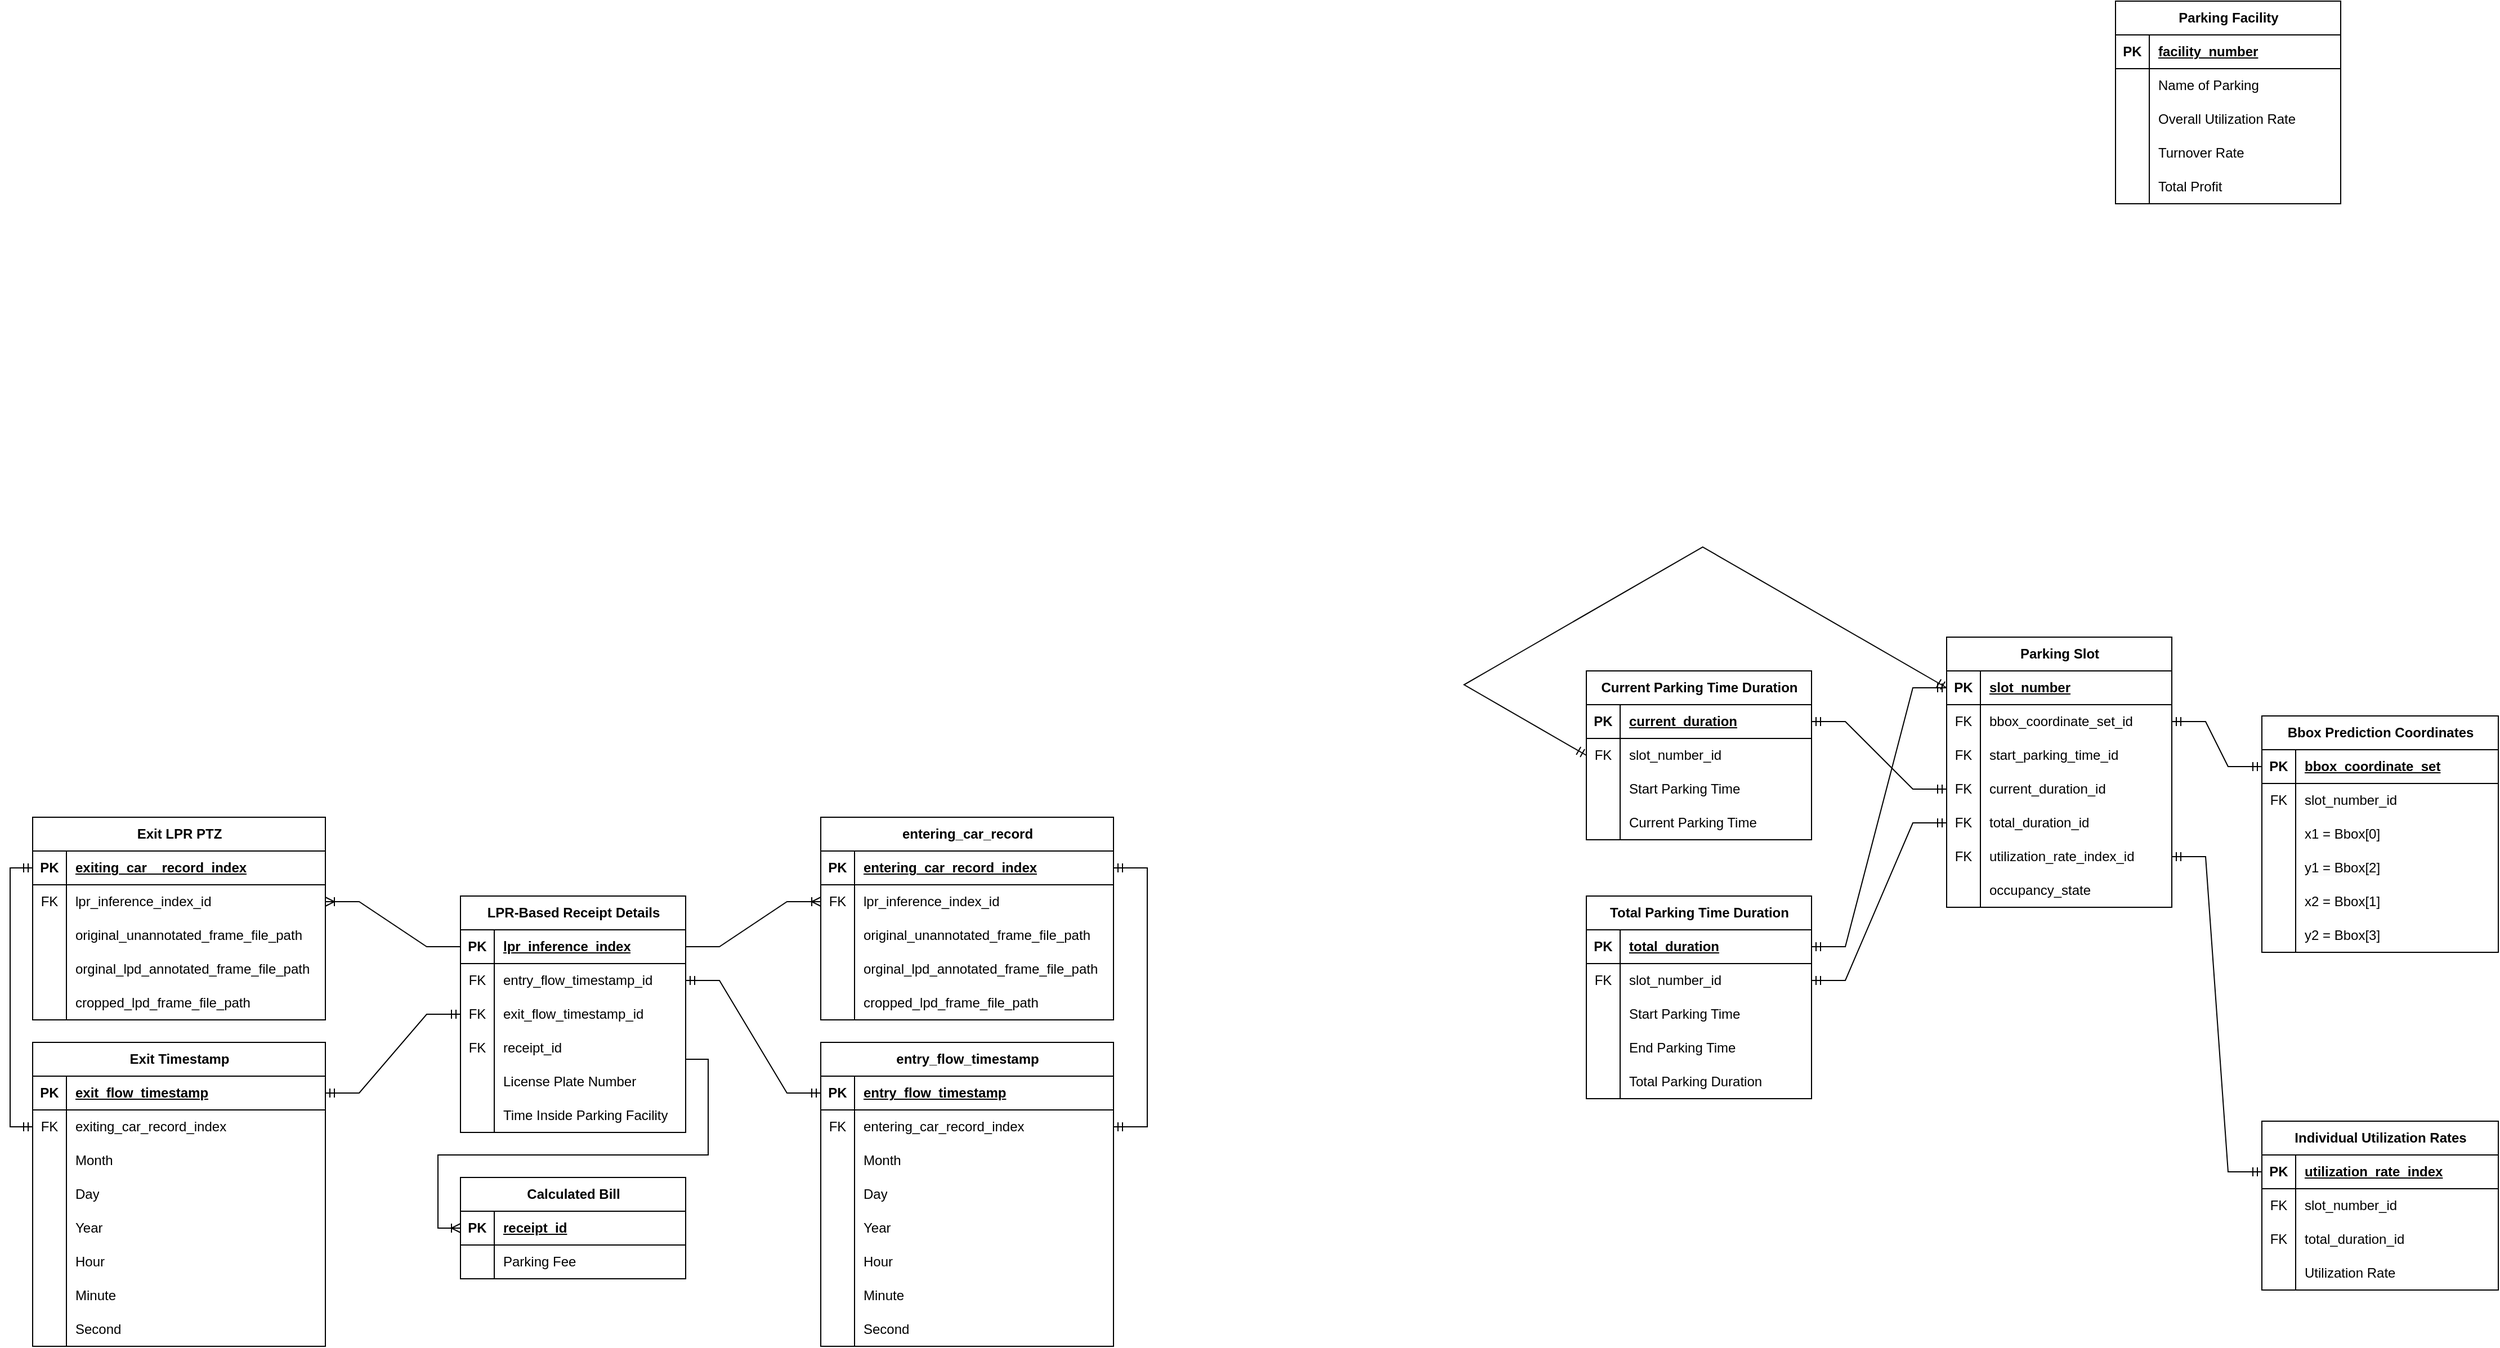 <mxfile version="21.6.5" type="github">
  <diagram name="Page-1" id="2ca16b54-16f6-2749-3443-fa8db7711227">
    <mxGraphModel dx="3447" dy="1530" grid="1" gridSize="10" guides="1" tooltips="1" connect="1" arrows="1" fold="1" page="1" pageScale="1" pageWidth="1100" pageHeight="850" background="none" math="0" shadow="0">
      <root>
        <mxCell id="0" />
        <mxCell id="1" parent="0" />
        <mxCell id="xJjSJSvxdBh9kYP0cGvU-10" value="Parking Slot" style="shape=table;startSize=30;container=1;collapsible=1;childLayout=tableLayout;fixedRows=1;rowLines=0;fontStyle=1;align=center;resizeLast=1;html=1;" parent="1" vertex="1">
          <mxGeometry x="360" y="120" width="200" height="240" as="geometry" />
        </mxCell>
        <mxCell id="xJjSJSvxdBh9kYP0cGvU-11" value="" style="shape=tableRow;horizontal=0;startSize=0;swimlaneHead=0;swimlaneBody=0;fillColor=none;collapsible=0;dropTarget=0;points=[[0,0.5],[1,0.5]];portConstraint=eastwest;top=0;left=0;right=0;bottom=1;" parent="xJjSJSvxdBh9kYP0cGvU-10" vertex="1">
          <mxGeometry y="30" width="200" height="30" as="geometry" />
        </mxCell>
        <mxCell id="xJjSJSvxdBh9kYP0cGvU-12" value="PK" style="shape=partialRectangle;connectable=0;fillColor=none;top=0;left=0;bottom=0;right=0;fontStyle=1;overflow=hidden;whiteSpace=wrap;html=1;" parent="xJjSJSvxdBh9kYP0cGvU-11" vertex="1">
          <mxGeometry width="30" height="30" as="geometry">
            <mxRectangle width="30" height="30" as="alternateBounds" />
          </mxGeometry>
        </mxCell>
        <mxCell id="xJjSJSvxdBh9kYP0cGvU-13" value="slot_number" style="shape=partialRectangle;connectable=0;fillColor=none;top=0;left=0;bottom=0;right=0;align=left;spacingLeft=6;fontStyle=5;overflow=hidden;whiteSpace=wrap;html=1;" parent="xJjSJSvxdBh9kYP0cGvU-11" vertex="1">
          <mxGeometry x="30" width="170" height="30" as="geometry">
            <mxRectangle width="170" height="30" as="alternateBounds" />
          </mxGeometry>
        </mxCell>
        <mxCell id="xJjSJSvxdBh9kYP0cGvU-17" value="" style="shape=tableRow;horizontal=0;startSize=0;swimlaneHead=0;swimlaneBody=0;fillColor=none;collapsible=0;dropTarget=0;points=[[0,0.5],[1,0.5]];portConstraint=eastwest;top=0;left=0;right=0;bottom=0;" parent="xJjSJSvxdBh9kYP0cGvU-10" vertex="1">
          <mxGeometry y="60" width="200" height="30" as="geometry" />
        </mxCell>
        <mxCell id="xJjSJSvxdBh9kYP0cGvU-18" value="FK" style="shape=partialRectangle;connectable=0;fillColor=none;top=0;left=0;bottom=0;right=0;editable=1;overflow=hidden;whiteSpace=wrap;html=1;" parent="xJjSJSvxdBh9kYP0cGvU-17" vertex="1">
          <mxGeometry width="30" height="30" as="geometry">
            <mxRectangle width="30" height="30" as="alternateBounds" />
          </mxGeometry>
        </mxCell>
        <mxCell id="xJjSJSvxdBh9kYP0cGvU-19" value="bbox_coordinate_set_id" style="shape=partialRectangle;connectable=0;fillColor=none;top=0;left=0;bottom=0;right=0;align=left;spacingLeft=6;overflow=hidden;whiteSpace=wrap;html=1;" parent="xJjSJSvxdBh9kYP0cGvU-17" vertex="1">
          <mxGeometry x="30" width="170" height="30" as="geometry">
            <mxRectangle width="170" height="30" as="alternateBounds" />
          </mxGeometry>
        </mxCell>
        <mxCell id="xJjSJSvxdBh9kYP0cGvU-20" value="" style="shape=tableRow;horizontal=0;startSize=0;swimlaneHead=0;swimlaneBody=0;fillColor=none;collapsible=0;dropTarget=0;points=[[0,0.5],[1,0.5]];portConstraint=eastwest;top=0;left=0;right=0;bottom=0;" parent="xJjSJSvxdBh9kYP0cGvU-10" vertex="1">
          <mxGeometry y="90" width="200" height="30" as="geometry" />
        </mxCell>
        <mxCell id="xJjSJSvxdBh9kYP0cGvU-21" value="FK" style="shape=partialRectangle;connectable=0;fillColor=none;top=0;left=0;bottom=0;right=0;editable=1;overflow=hidden;whiteSpace=wrap;html=1;" parent="xJjSJSvxdBh9kYP0cGvU-20" vertex="1">
          <mxGeometry width="30" height="30" as="geometry">
            <mxRectangle width="30" height="30" as="alternateBounds" />
          </mxGeometry>
        </mxCell>
        <mxCell id="xJjSJSvxdBh9kYP0cGvU-22" value="start_parking_time_id" style="shape=partialRectangle;connectable=0;fillColor=none;top=0;left=0;bottom=0;right=0;align=left;spacingLeft=6;overflow=hidden;whiteSpace=wrap;html=1;" parent="xJjSJSvxdBh9kYP0cGvU-20" vertex="1">
          <mxGeometry x="30" width="170" height="30" as="geometry">
            <mxRectangle width="170" height="30" as="alternateBounds" />
          </mxGeometry>
        </mxCell>
        <mxCell id="xJjSJSvxdBh9kYP0cGvU-23" value="" style="shape=tableRow;horizontal=0;startSize=0;swimlaneHead=0;swimlaneBody=0;fillColor=none;collapsible=0;dropTarget=0;points=[[0,0.5],[1,0.5]];portConstraint=eastwest;top=0;left=0;right=0;bottom=0;" parent="xJjSJSvxdBh9kYP0cGvU-10" vertex="1">
          <mxGeometry y="120" width="200" height="30" as="geometry" />
        </mxCell>
        <mxCell id="xJjSJSvxdBh9kYP0cGvU-24" value="FK" style="shape=partialRectangle;connectable=0;fillColor=none;top=0;left=0;bottom=0;right=0;editable=1;overflow=hidden;whiteSpace=wrap;html=1;" parent="xJjSJSvxdBh9kYP0cGvU-23" vertex="1">
          <mxGeometry width="30" height="30" as="geometry">
            <mxRectangle width="30" height="30" as="alternateBounds" />
          </mxGeometry>
        </mxCell>
        <mxCell id="xJjSJSvxdBh9kYP0cGvU-25" value="current_duration_id" style="shape=partialRectangle;connectable=0;fillColor=none;top=0;left=0;bottom=0;right=0;align=left;spacingLeft=6;overflow=hidden;whiteSpace=wrap;html=1;" parent="xJjSJSvxdBh9kYP0cGvU-23" vertex="1">
          <mxGeometry x="30" width="170" height="30" as="geometry">
            <mxRectangle width="170" height="30" as="alternateBounds" />
          </mxGeometry>
        </mxCell>
        <mxCell id="xJjSJSvxdBh9kYP0cGvU-26" value="" style="shape=tableRow;horizontal=0;startSize=0;swimlaneHead=0;swimlaneBody=0;fillColor=none;collapsible=0;dropTarget=0;points=[[0,0.5],[1,0.5]];portConstraint=eastwest;top=0;left=0;right=0;bottom=0;" parent="xJjSJSvxdBh9kYP0cGvU-10" vertex="1">
          <mxGeometry y="150" width="200" height="30" as="geometry" />
        </mxCell>
        <mxCell id="xJjSJSvxdBh9kYP0cGvU-27" value="FK" style="shape=partialRectangle;connectable=0;fillColor=none;top=0;left=0;bottom=0;right=0;editable=1;overflow=hidden;whiteSpace=wrap;html=1;" parent="xJjSJSvxdBh9kYP0cGvU-26" vertex="1">
          <mxGeometry width="30" height="30" as="geometry">
            <mxRectangle width="30" height="30" as="alternateBounds" />
          </mxGeometry>
        </mxCell>
        <mxCell id="xJjSJSvxdBh9kYP0cGvU-28" value="total_duration_id" style="shape=partialRectangle;connectable=0;fillColor=none;top=0;left=0;bottom=0;right=0;align=left;spacingLeft=6;overflow=hidden;whiteSpace=wrap;html=1;" parent="xJjSJSvxdBh9kYP0cGvU-26" vertex="1">
          <mxGeometry x="30" width="170" height="30" as="geometry">
            <mxRectangle width="170" height="30" as="alternateBounds" />
          </mxGeometry>
        </mxCell>
        <mxCell id="xJjSJSvxdBh9kYP0cGvU-48" value="" style="shape=tableRow;horizontal=0;startSize=0;swimlaneHead=0;swimlaneBody=0;fillColor=none;collapsible=0;dropTarget=0;points=[[0,0.5],[1,0.5]];portConstraint=eastwest;top=0;left=0;right=0;bottom=0;" parent="xJjSJSvxdBh9kYP0cGvU-10" vertex="1">
          <mxGeometry y="180" width="200" height="30" as="geometry" />
        </mxCell>
        <mxCell id="xJjSJSvxdBh9kYP0cGvU-49" value="FK" style="shape=partialRectangle;connectable=0;fillColor=none;top=0;left=0;bottom=0;right=0;editable=1;overflow=hidden;whiteSpace=wrap;html=1;" parent="xJjSJSvxdBh9kYP0cGvU-48" vertex="1">
          <mxGeometry width="30" height="30" as="geometry">
            <mxRectangle width="30" height="30" as="alternateBounds" />
          </mxGeometry>
        </mxCell>
        <mxCell id="xJjSJSvxdBh9kYP0cGvU-50" value="utilization_rate_index_id" style="shape=partialRectangle;connectable=0;fillColor=none;top=0;left=0;bottom=0;right=0;align=left;spacingLeft=6;overflow=hidden;whiteSpace=wrap;html=1;" parent="xJjSJSvxdBh9kYP0cGvU-48" vertex="1">
          <mxGeometry x="30" width="170" height="30" as="geometry">
            <mxRectangle width="170" height="30" as="alternateBounds" />
          </mxGeometry>
        </mxCell>
        <mxCell id="jLy-ogidW7f1Lvv2EQi0-1" value="" style="shape=tableRow;horizontal=0;startSize=0;swimlaneHead=0;swimlaneBody=0;fillColor=none;collapsible=0;dropTarget=0;points=[[0,0.5],[1,0.5]];portConstraint=eastwest;top=0;left=0;right=0;bottom=0;" parent="xJjSJSvxdBh9kYP0cGvU-10" vertex="1">
          <mxGeometry y="210" width="200" height="30" as="geometry" />
        </mxCell>
        <mxCell id="jLy-ogidW7f1Lvv2EQi0-2" value="" style="shape=partialRectangle;connectable=0;fillColor=none;top=0;left=0;bottom=0;right=0;editable=1;overflow=hidden;whiteSpace=wrap;html=1;" parent="jLy-ogidW7f1Lvv2EQi0-1" vertex="1">
          <mxGeometry width="30" height="30" as="geometry">
            <mxRectangle width="30" height="30" as="alternateBounds" />
          </mxGeometry>
        </mxCell>
        <mxCell id="jLy-ogidW7f1Lvv2EQi0-3" value="occupancy_state" style="shape=partialRectangle;connectable=0;fillColor=none;top=0;left=0;bottom=0;right=0;align=left;spacingLeft=6;overflow=hidden;whiteSpace=wrap;html=1;" parent="jLy-ogidW7f1Lvv2EQi0-1" vertex="1">
          <mxGeometry x="30" width="170" height="30" as="geometry">
            <mxRectangle width="170" height="30" as="alternateBounds" />
          </mxGeometry>
        </mxCell>
        <mxCell id="97ohD0QiBekmMINB1wf6-59" value="Bbox Prediction Coordinates" style="shape=table;startSize=30;container=1;collapsible=1;childLayout=tableLayout;fixedRows=1;rowLines=0;fontStyle=1;align=center;resizeLast=1;html=1;" parent="1" vertex="1">
          <mxGeometry x="640" y="190" width="210" height="210" as="geometry" />
        </mxCell>
        <mxCell id="97ohD0QiBekmMINB1wf6-60" value="" style="shape=tableRow;horizontal=0;startSize=0;swimlaneHead=0;swimlaneBody=0;fillColor=none;collapsible=0;dropTarget=0;points=[[0,0.5],[1,0.5]];portConstraint=eastwest;top=0;left=0;right=0;bottom=1;" parent="97ohD0QiBekmMINB1wf6-59" vertex="1">
          <mxGeometry y="30" width="210" height="30" as="geometry" />
        </mxCell>
        <mxCell id="97ohD0QiBekmMINB1wf6-61" value="PK" style="shape=partialRectangle;connectable=0;fillColor=none;top=0;left=0;bottom=0;right=0;fontStyle=1;overflow=hidden;whiteSpace=wrap;html=1;" parent="97ohD0QiBekmMINB1wf6-60" vertex="1">
          <mxGeometry width="30" height="30" as="geometry">
            <mxRectangle width="30" height="30" as="alternateBounds" />
          </mxGeometry>
        </mxCell>
        <mxCell id="97ohD0QiBekmMINB1wf6-62" value="bbox_coordinate_set" style="shape=partialRectangle;connectable=0;fillColor=none;top=0;left=0;bottom=0;right=0;align=left;spacingLeft=6;fontStyle=5;overflow=hidden;whiteSpace=wrap;html=1;" parent="97ohD0QiBekmMINB1wf6-60" vertex="1">
          <mxGeometry x="30" width="180" height="30" as="geometry">
            <mxRectangle width="180" height="30" as="alternateBounds" />
          </mxGeometry>
        </mxCell>
        <mxCell id="97ohD0QiBekmMINB1wf6-63" value="" style="shape=tableRow;horizontal=0;startSize=0;swimlaneHead=0;swimlaneBody=0;fillColor=none;collapsible=0;dropTarget=0;points=[[0,0.5],[1,0.5]];portConstraint=eastwest;top=0;left=0;right=0;bottom=0;" parent="97ohD0QiBekmMINB1wf6-59" vertex="1">
          <mxGeometry y="60" width="210" height="30" as="geometry" />
        </mxCell>
        <mxCell id="97ohD0QiBekmMINB1wf6-64" value="FK" style="shape=partialRectangle;connectable=0;fillColor=none;top=0;left=0;bottom=0;right=0;editable=1;overflow=hidden;whiteSpace=wrap;html=1;" parent="97ohD0QiBekmMINB1wf6-63" vertex="1">
          <mxGeometry width="30" height="30" as="geometry">
            <mxRectangle width="30" height="30" as="alternateBounds" />
          </mxGeometry>
        </mxCell>
        <mxCell id="97ohD0QiBekmMINB1wf6-65" value="slot_number_id" style="shape=partialRectangle;connectable=0;fillColor=none;top=0;left=0;bottom=0;right=0;align=left;spacingLeft=6;overflow=hidden;whiteSpace=wrap;html=1;" parent="97ohD0QiBekmMINB1wf6-63" vertex="1">
          <mxGeometry x="30" width="180" height="30" as="geometry">
            <mxRectangle width="180" height="30" as="alternateBounds" />
          </mxGeometry>
        </mxCell>
        <mxCell id="97ohD0QiBekmMINB1wf6-66" value="" style="shape=tableRow;horizontal=0;startSize=0;swimlaneHead=0;swimlaneBody=0;fillColor=none;collapsible=0;dropTarget=0;points=[[0,0.5],[1,0.5]];portConstraint=eastwest;top=0;left=0;right=0;bottom=0;" parent="97ohD0QiBekmMINB1wf6-59" vertex="1">
          <mxGeometry y="90" width="210" height="30" as="geometry" />
        </mxCell>
        <mxCell id="97ohD0QiBekmMINB1wf6-67" value="" style="shape=partialRectangle;connectable=0;fillColor=none;top=0;left=0;bottom=0;right=0;editable=1;overflow=hidden;whiteSpace=wrap;html=1;" parent="97ohD0QiBekmMINB1wf6-66" vertex="1">
          <mxGeometry width="30" height="30" as="geometry">
            <mxRectangle width="30" height="30" as="alternateBounds" />
          </mxGeometry>
        </mxCell>
        <mxCell id="97ohD0QiBekmMINB1wf6-68" value="x1 = Bbox[0]" style="shape=partialRectangle;connectable=0;fillColor=none;top=0;left=0;bottom=0;right=0;align=left;spacingLeft=6;overflow=hidden;whiteSpace=wrap;html=1;" parent="97ohD0QiBekmMINB1wf6-66" vertex="1">
          <mxGeometry x="30" width="180" height="30" as="geometry">
            <mxRectangle width="180" height="30" as="alternateBounds" />
          </mxGeometry>
        </mxCell>
        <mxCell id="97ohD0QiBekmMINB1wf6-69" value="" style="shape=tableRow;horizontal=0;startSize=0;swimlaneHead=0;swimlaneBody=0;fillColor=none;collapsible=0;dropTarget=0;points=[[0,0.5],[1,0.5]];portConstraint=eastwest;top=0;left=0;right=0;bottom=0;" parent="97ohD0QiBekmMINB1wf6-59" vertex="1">
          <mxGeometry y="120" width="210" height="30" as="geometry" />
        </mxCell>
        <mxCell id="97ohD0QiBekmMINB1wf6-70" value="" style="shape=partialRectangle;connectable=0;fillColor=none;top=0;left=0;bottom=0;right=0;editable=1;overflow=hidden;whiteSpace=wrap;html=1;" parent="97ohD0QiBekmMINB1wf6-69" vertex="1">
          <mxGeometry width="30" height="30" as="geometry">
            <mxRectangle width="30" height="30" as="alternateBounds" />
          </mxGeometry>
        </mxCell>
        <mxCell id="97ohD0QiBekmMINB1wf6-71" value="&lt;meta charset=&quot;utf-8&quot;&gt;&lt;span style=&quot;color: rgb(0, 0, 0); font-family: Helvetica; font-size: 12px; font-style: normal; font-variant-ligatures: normal; font-variant-caps: normal; font-weight: 400; letter-spacing: normal; orphans: 2; text-align: left; text-indent: 0px; text-transform: none; widows: 2; word-spacing: 0px; -webkit-text-stroke-width: 0px; background-color: rgb(251, 251, 251); text-decoration-thickness: initial; text-decoration-style: initial; text-decoration-color: initial; float: none; display: inline !important;&quot;&gt;y1 = Bbox[2]&lt;/span&gt;" style="shape=partialRectangle;connectable=0;fillColor=none;top=0;left=0;bottom=0;right=0;align=left;spacingLeft=6;overflow=hidden;whiteSpace=wrap;html=1;" parent="97ohD0QiBekmMINB1wf6-69" vertex="1">
          <mxGeometry x="30" width="180" height="30" as="geometry">
            <mxRectangle width="180" height="30" as="alternateBounds" />
          </mxGeometry>
        </mxCell>
        <mxCell id="97ohD0QiBekmMINB1wf6-72" value="" style="shape=tableRow;horizontal=0;startSize=0;swimlaneHead=0;swimlaneBody=0;fillColor=none;collapsible=0;dropTarget=0;points=[[0,0.5],[1,0.5]];portConstraint=eastwest;top=0;left=0;right=0;bottom=0;" parent="97ohD0QiBekmMINB1wf6-59" vertex="1">
          <mxGeometry y="150" width="210" height="30" as="geometry" />
        </mxCell>
        <mxCell id="97ohD0QiBekmMINB1wf6-73" value="" style="shape=partialRectangle;connectable=0;fillColor=none;top=0;left=0;bottom=0;right=0;editable=1;overflow=hidden;whiteSpace=wrap;html=1;" parent="97ohD0QiBekmMINB1wf6-72" vertex="1">
          <mxGeometry width="30" height="30" as="geometry">
            <mxRectangle width="30" height="30" as="alternateBounds" />
          </mxGeometry>
        </mxCell>
        <mxCell id="97ohD0QiBekmMINB1wf6-74" value="x2 = Bbox[1]" style="shape=partialRectangle;connectable=0;fillColor=none;top=0;left=0;bottom=0;right=0;align=left;spacingLeft=6;overflow=hidden;whiteSpace=wrap;html=1;" parent="97ohD0QiBekmMINB1wf6-72" vertex="1">
          <mxGeometry x="30" width="180" height="30" as="geometry">
            <mxRectangle width="180" height="30" as="alternateBounds" />
          </mxGeometry>
        </mxCell>
        <mxCell id="J8JvNB3wVULUMRrqqZhq-17" value="" style="shape=tableRow;horizontal=0;startSize=0;swimlaneHead=0;swimlaneBody=0;fillColor=none;collapsible=0;dropTarget=0;points=[[0,0.5],[1,0.5]];portConstraint=eastwest;top=0;left=0;right=0;bottom=0;" parent="97ohD0QiBekmMINB1wf6-59" vertex="1">
          <mxGeometry y="180" width="210" height="30" as="geometry" />
        </mxCell>
        <mxCell id="J8JvNB3wVULUMRrqqZhq-18" value="" style="shape=partialRectangle;connectable=0;fillColor=none;top=0;left=0;bottom=0;right=0;editable=1;overflow=hidden;whiteSpace=wrap;html=1;" parent="J8JvNB3wVULUMRrqqZhq-17" vertex="1">
          <mxGeometry width="30" height="30" as="geometry">
            <mxRectangle width="30" height="30" as="alternateBounds" />
          </mxGeometry>
        </mxCell>
        <mxCell id="J8JvNB3wVULUMRrqqZhq-19" value="y2 = Bbox[3]" style="shape=partialRectangle;connectable=0;fillColor=none;top=0;left=0;bottom=0;right=0;align=left;spacingLeft=6;overflow=hidden;whiteSpace=wrap;html=1;" parent="J8JvNB3wVULUMRrqqZhq-17" vertex="1">
          <mxGeometry x="30" width="180" height="30" as="geometry">
            <mxRectangle width="180" height="30" as="alternateBounds" />
          </mxGeometry>
        </mxCell>
        <mxCell id="97ohD0QiBekmMINB1wf6-76" value="" style="edgeStyle=entityRelationEdgeStyle;fontSize=12;html=1;endArrow=ERmandOne;startArrow=ERmandOne;rounded=0;exitX=1;exitY=0.5;exitDx=0;exitDy=0;entryX=0;entryY=0.5;entryDx=0;entryDy=0;" parent="1" source="xJjSJSvxdBh9kYP0cGvU-17" target="97ohD0QiBekmMINB1wf6-60" edge="1">
          <mxGeometry width="100" height="100" relative="1" as="geometry">
            <mxPoint x="660" y="510" as="sourcePoint" />
            <mxPoint x="760" y="410" as="targetPoint" />
          </mxGeometry>
        </mxCell>
        <mxCell id="97ohD0QiBekmMINB1wf6-77" value="Current Parking Time Duration" style="shape=table;startSize=30;container=1;collapsible=1;childLayout=tableLayout;fixedRows=1;rowLines=0;fontStyle=1;align=center;resizeLast=1;html=1;" parent="1" vertex="1">
          <mxGeometry x="40" y="150" width="200" height="150" as="geometry" />
        </mxCell>
        <mxCell id="97ohD0QiBekmMINB1wf6-78" value="" style="shape=tableRow;horizontal=0;startSize=0;swimlaneHead=0;swimlaneBody=0;fillColor=none;collapsible=0;dropTarget=0;points=[[0,0.5],[1,0.5]];portConstraint=eastwest;top=0;left=0;right=0;bottom=1;" parent="97ohD0QiBekmMINB1wf6-77" vertex="1">
          <mxGeometry y="30" width="200" height="30" as="geometry" />
        </mxCell>
        <mxCell id="97ohD0QiBekmMINB1wf6-79" value="PK" style="shape=partialRectangle;connectable=0;fillColor=none;top=0;left=0;bottom=0;right=0;fontStyle=1;overflow=hidden;whiteSpace=wrap;html=1;" parent="97ohD0QiBekmMINB1wf6-78" vertex="1">
          <mxGeometry width="30" height="30" as="geometry">
            <mxRectangle width="30" height="30" as="alternateBounds" />
          </mxGeometry>
        </mxCell>
        <mxCell id="97ohD0QiBekmMINB1wf6-80" value="current_duration" style="shape=partialRectangle;connectable=0;fillColor=none;top=0;left=0;bottom=0;right=0;align=left;spacingLeft=6;fontStyle=5;overflow=hidden;whiteSpace=wrap;html=1;" parent="97ohD0QiBekmMINB1wf6-78" vertex="1">
          <mxGeometry x="30" width="170" height="30" as="geometry">
            <mxRectangle width="170" height="30" as="alternateBounds" />
          </mxGeometry>
        </mxCell>
        <mxCell id="97ohD0QiBekmMINB1wf6-81" value="" style="shape=tableRow;horizontal=0;startSize=0;swimlaneHead=0;swimlaneBody=0;fillColor=none;collapsible=0;dropTarget=0;points=[[0,0.5],[1,0.5]];portConstraint=eastwest;top=0;left=0;right=0;bottom=0;" parent="97ohD0QiBekmMINB1wf6-77" vertex="1">
          <mxGeometry y="60" width="200" height="30" as="geometry" />
        </mxCell>
        <mxCell id="97ohD0QiBekmMINB1wf6-82" value="FK" style="shape=partialRectangle;connectable=0;fillColor=none;top=0;left=0;bottom=0;right=0;editable=1;overflow=hidden;whiteSpace=wrap;html=1;" parent="97ohD0QiBekmMINB1wf6-81" vertex="1">
          <mxGeometry width="30" height="30" as="geometry">
            <mxRectangle width="30" height="30" as="alternateBounds" />
          </mxGeometry>
        </mxCell>
        <mxCell id="97ohD0QiBekmMINB1wf6-83" value="slot_number_id" style="shape=partialRectangle;connectable=0;fillColor=none;top=0;left=0;bottom=0;right=0;align=left;spacingLeft=6;overflow=hidden;whiteSpace=wrap;html=1;" parent="97ohD0QiBekmMINB1wf6-81" vertex="1">
          <mxGeometry x="30" width="170" height="30" as="geometry">
            <mxRectangle width="170" height="30" as="alternateBounds" />
          </mxGeometry>
        </mxCell>
        <mxCell id="97ohD0QiBekmMINB1wf6-84" value="" style="shape=tableRow;horizontal=0;startSize=0;swimlaneHead=0;swimlaneBody=0;fillColor=none;collapsible=0;dropTarget=0;points=[[0,0.5],[1,0.5]];portConstraint=eastwest;top=0;left=0;right=0;bottom=0;" parent="97ohD0QiBekmMINB1wf6-77" vertex="1">
          <mxGeometry y="90" width="200" height="30" as="geometry" />
        </mxCell>
        <mxCell id="97ohD0QiBekmMINB1wf6-85" value="" style="shape=partialRectangle;connectable=0;fillColor=none;top=0;left=0;bottom=0;right=0;editable=1;overflow=hidden;whiteSpace=wrap;html=1;" parent="97ohD0QiBekmMINB1wf6-84" vertex="1">
          <mxGeometry width="30" height="30" as="geometry">
            <mxRectangle width="30" height="30" as="alternateBounds" />
          </mxGeometry>
        </mxCell>
        <mxCell id="97ohD0QiBekmMINB1wf6-86" value="Start Parking Time" style="shape=partialRectangle;connectable=0;fillColor=none;top=0;left=0;bottom=0;right=0;align=left;spacingLeft=6;overflow=hidden;whiteSpace=wrap;html=1;" parent="97ohD0QiBekmMINB1wf6-84" vertex="1">
          <mxGeometry x="30" width="170" height="30" as="geometry">
            <mxRectangle width="170" height="30" as="alternateBounds" />
          </mxGeometry>
        </mxCell>
        <mxCell id="97ohD0QiBekmMINB1wf6-93" value="" style="shape=tableRow;horizontal=0;startSize=0;swimlaneHead=0;swimlaneBody=0;fillColor=none;collapsible=0;dropTarget=0;points=[[0,0.5],[1,0.5]];portConstraint=eastwest;top=0;left=0;right=0;bottom=0;" parent="97ohD0QiBekmMINB1wf6-77" vertex="1">
          <mxGeometry y="120" width="200" height="30" as="geometry" />
        </mxCell>
        <mxCell id="97ohD0QiBekmMINB1wf6-94" value="" style="shape=partialRectangle;connectable=0;fillColor=none;top=0;left=0;bottom=0;right=0;editable=1;overflow=hidden;whiteSpace=wrap;html=1;" parent="97ohD0QiBekmMINB1wf6-93" vertex="1">
          <mxGeometry width="30" height="30" as="geometry">
            <mxRectangle width="30" height="30" as="alternateBounds" />
          </mxGeometry>
        </mxCell>
        <mxCell id="97ohD0QiBekmMINB1wf6-95" value="Current Parking Time" style="shape=partialRectangle;connectable=0;fillColor=none;top=0;left=0;bottom=0;right=0;align=left;spacingLeft=6;overflow=hidden;whiteSpace=wrap;html=1;" parent="97ohD0QiBekmMINB1wf6-93" vertex="1">
          <mxGeometry x="30" width="170" height="30" as="geometry">
            <mxRectangle width="170" height="30" as="alternateBounds" />
          </mxGeometry>
        </mxCell>
        <mxCell id="97ohD0QiBekmMINB1wf6-102" value="" style="edgeStyle=entityRelationEdgeStyle;fontSize=12;html=1;endArrow=ERmandOne;startArrow=ERmandOne;rounded=0;exitX=1;exitY=0.5;exitDx=0;exitDy=0;entryX=0;entryY=0.5;entryDx=0;entryDy=0;" parent="1" source="97ohD0QiBekmMINB1wf6-78" target="xJjSJSvxdBh9kYP0cGvU-23" edge="1">
          <mxGeometry width="100" height="100" relative="1" as="geometry">
            <mxPoint x="230" y="450" as="sourcePoint" />
            <mxPoint x="330" y="520" as="targetPoint" />
          </mxGeometry>
        </mxCell>
        <mxCell id="97ohD0QiBekmMINB1wf6-103" value="Total Parking Time Duration" style="shape=table;startSize=30;container=1;collapsible=1;childLayout=tableLayout;fixedRows=1;rowLines=0;fontStyle=1;align=center;resizeLast=1;html=1;" parent="1" vertex="1">
          <mxGeometry x="40" y="350" width="200" height="180" as="geometry" />
        </mxCell>
        <mxCell id="97ohD0QiBekmMINB1wf6-104" value="" style="shape=tableRow;horizontal=0;startSize=0;swimlaneHead=0;swimlaneBody=0;fillColor=none;collapsible=0;dropTarget=0;points=[[0,0.5],[1,0.5]];portConstraint=eastwest;top=0;left=0;right=0;bottom=1;" parent="97ohD0QiBekmMINB1wf6-103" vertex="1">
          <mxGeometry y="30" width="200" height="30" as="geometry" />
        </mxCell>
        <mxCell id="97ohD0QiBekmMINB1wf6-105" value="PK" style="shape=partialRectangle;connectable=0;fillColor=none;top=0;left=0;bottom=0;right=0;fontStyle=1;overflow=hidden;whiteSpace=wrap;html=1;" parent="97ohD0QiBekmMINB1wf6-104" vertex="1">
          <mxGeometry width="30" height="30" as="geometry">
            <mxRectangle width="30" height="30" as="alternateBounds" />
          </mxGeometry>
        </mxCell>
        <mxCell id="97ohD0QiBekmMINB1wf6-106" value="total_duration" style="shape=partialRectangle;connectable=0;fillColor=none;top=0;left=0;bottom=0;right=0;align=left;spacingLeft=6;fontStyle=5;overflow=hidden;whiteSpace=wrap;html=1;" parent="97ohD0QiBekmMINB1wf6-104" vertex="1">
          <mxGeometry x="30" width="170" height="30" as="geometry">
            <mxRectangle width="170" height="30" as="alternateBounds" />
          </mxGeometry>
        </mxCell>
        <mxCell id="97ohD0QiBekmMINB1wf6-107" value="" style="shape=tableRow;horizontal=0;startSize=0;swimlaneHead=0;swimlaneBody=0;fillColor=none;collapsible=0;dropTarget=0;points=[[0,0.5],[1,0.5]];portConstraint=eastwest;top=0;left=0;right=0;bottom=0;" parent="97ohD0QiBekmMINB1wf6-103" vertex="1">
          <mxGeometry y="60" width="200" height="30" as="geometry" />
        </mxCell>
        <mxCell id="97ohD0QiBekmMINB1wf6-108" value="FK" style="shape=partialRectangle;connectable=0;fillColor=none;top=0;left=0;bottom=0;right=0;editable=1;overflow=hidden;whiteSpace=wrap;html=1;" parent="97ohD0QiBekmMINB1wf6-107" vertex="1">
          <mxGeometry width="30" height="30" as="geometry">
            <mxRectangle width="30" height="30" as="alternateBounds" />
          </mxGeometry>
        </mxCell>
        <mxCell id="97ohD0QiBekmMINB1wf6-109" value="slot_number_id" style="shape=partialRectangle;connectable=0;fillColor=none;top=0;left=0;bottom=0;right=0;align=left;spacingLeft=6;overflow=hidden;whiteSpace=wrap;html=1;" parent="97ohD0QiBekmMINB1wf6-107" vertex="1">
          <mxGeometry x="30" width="170" height="30" as="geometry">
            <mxRectangle width="170" height="30" as="alternateBounds" />
          </mxGeometry>
        </mxCell>
        <mxCell id="97ohD0QiBekmMINB1wf6-110" value="" style="shape=tableRow;horizontal=0;startSize=0;swimlaneHead=0;swimlaneBody=0;fillColor=none;collapsible=0;dropTarget=0;points=[[0,0.5],[1,0.5]];portConstraint=eastwest;top=0;left=0;right=0;bottom=0;" parent="97ohD0QiBekmMINB1wf6-103" vertex="1">
          <mxGeometry y="90" width="200" height="30" as="geometry" />
        </mxCell>
        <mxCell id="97ohD0QiBekmMINB1wf6-111" value="" style="shape=partialRectangle;connectable=0;fillColor=none;top=0;left=0;bottom=0;right=0;editable=1;overflow=hidden;whiteSpace=wrap;html=1;" parent="97ohD0QiBekmMINB1wf6-110" vertex="1">
          <mxGeometry width="30" height="30" as="geometry">
            <mxRectangle width="30" height="30" as="alternateBounds" />
          </mxGeometry>
        </mxCell>
        <mxCell id="97ohD0QiBekmMINB1wf6-112" value="Start Parking Time" style="shape=partialRectangle;connectable=0;fillColor=none;top=0;left=0;bottom=0;right=0;align=left;spacingLeft=6;overflow=hidden;whiteSpace=wrap;html=1;" parent="97ohD0QiBekmMINB1wf6-110" vertex="1">
          <mxGeometry x="30" width="170" height="30" as="geometry">
            <mxRectangle width="170" height="30" as="alternateBounds" />
          </mxGeometry>
        </mxCell>
        <mxCell id="97ohD0QiBekmMINB1wf6-113" value="" style="shape=tableRow;horizontal=0;startSize=0;swimlaneHead=0;swimlaneBody=0;fillColor=none;collapsible=0;dropTarget=0;points=[[0,0.5],[1,0.5]];portConstraint=eastwest;top=0;left=0;right=0;bottom=0;" parent="97ohD0QiBekmMINB1wf6-103" vertex="1">
          <mxGeometry y="120" width="200" height="30" as="geometry" />
        </mxCell>
        <mxCell id="97ohD0QiBekmMINB1wf6-114" value="" style="shape=partialRectangle;connectable=0;fillColor=none;top=0;left=0;bottom=0;right=0;editable=1;overflow=hidden;whiteSpace=wrap;html=1;" parent="97ohD0QiBekmMINB1wf6-113" vertex="1">
          <mxGeometry width="30" height="30" as="geometry">
            <mxRectangle width="30" height="30" as="alternateBounds" />
          </mxGeometry>
        </mxCell>
        <mxCell id="97ohD0QiBekmMINB1wf6-115" value="End Parking Time" style="shape=partialRectangle;connectable=0;fillColor=none;top=0;left=0;bottom=0;right=0;align=left;spacingLeft=6;overflow=hidden;whiteSpace=wrap;html=1;" parent="97ohD0QiBekmMINB1wf6-113" vertex="1">
          <mxGeometry x="30" width="170" height="30" as="geometry">
            <mxRectangle width="170" height="30" as="alternateBounds" />
          </mxGeometry>
        </mxCell>
        <mxCell id="97ohD0QiBekmMINB1wf6-118" value="" style="shape=tableRow;horizontal=0;startSize=0;swimlaneHead=0;swimlaneBody=0;fillColor=none;collapsible=0;dropTarget=0;points=[[0,0.5],[1,0.5]];portConstraint=eastwest;top=0;left=0;right=0;bottom=0;" parent="97ohD0QiBekmMINB1wf6-103" vertex="1">
          <mxGeometry y="150" width="200" height="30" as="geometry" />
        </mxCell>
        <mxCell id="97ohD0QiBekmMINB1wf6-119" value="" style="shape=partialRectangle;connectable=0;fillColor=none;top=0;left=0;bottom=0;right=0;editable=1;overflow=hidden;whiteSpace=wrap;html=1;" parent="97ohD0QiBekmMINB1wf6-118" vertex="1">
          <mxGeometry width="30" height="30" as="geometry">
            <mxRectangle width="30" height="30" as="alternateBounds" />
          </mxGeometry>
        </mxCell>
        <mxCell id="97ohD0QiBekmMINB1wf6-120" value="Total Parking Duration" style="shape=partialRectangle;connectable=0;fillColor=none;top=0;left=0;bottom=0;right=0;align=left;spacingLeft=6;overflow=hidden;whiteSpace=wrap;html=1;" parent="97ohD0QiBekmMINB1wf6-118" vertex="1">
          <mxGeometry x="30" width="170" height="30" as="geometry">
            <mxRectangle width="170" height="30" as="alternateBounds" />
          </mxGeometry>
        </mxCell>
        <mxCell id="97ohD0QiBekmMINB1wf6-116" value="" style="edgeStyle=isometricEdgeStyle;fontSize=12;html=1;endArrow=ERmandOne;startArrow=ERmandOne;rounded=0;entryX=0;entryY=0.5;entryDx=0;entryDy=0;exitX=0;exitY=0.5;exitDx=0;exitDy=0;elbow=vertical;" parent="1" source="97ohD0QiBekmMINB1wf6-81" target="xJjSJSvxdBh9kYP0cGvU-11" edge="1">
          <mxGeometry width="100" height="100" relative="1" as="geometry">
            <mxPoint x="250" y="280" as="sourcePoint" />
            <mxPoint x="360" y="385" as="targetPoint" />
            <Array as="points">
              <mxPoint x="-30" y="140" />
              <mxPoint x="130" y="70" />
              <mxPoint x="40" y="110" />
            </Array>
          </mxGeometry>
        </mxCell>
        <mxCell id="97ohD0QiBekmMINB1wf6-117" value="" style="edgeStyle=entityRelationEdgeStyle;fontSize=12;html=1;endArrow=ERmandOne;startArrow=ERmandOne;rounded=0;exitX=1;exitY=0.5;exitDx=0;exitDy=0;entryX=0;entryY=0.5;entryDx=0;entryDy=0;" parent="1" source="97ohD0QiBekmMINB1wf6-104" target="xJjSJSvxdBh9kYP0cGvU-11" edge="1">
          <mxGeometry width="100" height="100" relative="1" as="geometry">
            <mxPoint x="300" y="370" as="sourcePoint" />
            <mxPoint x="260" y="300" as="targetPoint" />
          </mxGeometry>
        </mxCell>
        <mxCell id="97ohD0QiBekmMINB1wf6-127" value="" style="edgeStyle=entityRelationEdgeStyle;fontSize=12;html=1;endArrow=ERmandOne;startArrow=ERmandOne;rounded=0;exitX=1;exitY=0.5;exitDx=0;exitDy=0;entryX=0;entryY=0.5;entryDx=0;entryDy=0;" parent="1" source="97ohD0QiBekmMINB1wf6-107" target="xJjSJSvxdBh9kYP0cGvU-26" edge="1">
          <mxGeometry width="100" height="100" relative="1" as="geometry">
            <mxPoint x="260" y="485" as="sourcePoint" />
            <mxPoint x="360" y="265" as="targetPoint" />
          </mxGeometry>
        </mxCell>
        <mxCell id="J8JvNB3wVULUMRrqqZhq-1" value="Individual Utilization Rates" style="shape=table;startSize=30;container=1;collapsible=1;childLayout=tableLayout;fixedRows=1;rowLines=0;fontStyle=1;align=center;resizeLast=1;html=1;" parent="1" vertex="1">
          <mxGeometry x="640" y="550" width="210" height="150" as="geometry" />
        </mxCell>
        <mxCell id="J8JvNB3wVULUMRrqqZhq-2" value="" style="shape=tableRow;horizontal=0;startSize=0;swimlaneHead=0;swimlaneBody=0;fillColor=none;collapsible=0;dropTarget=0;points=[[0,0.5],[1,0.5]];portConstraint=eastwest;top=0;left=0;right=0;bottom=1;" parent="J8JvNB3wVULUMRrqqZhq-1" vertex="1">
          <mxGeometry y="30" width="210" height="30" as="geometry" />
        </mxCell>
        <mxCell id="J8JvNB3wVULUMRrqqZhq-3" value="PK" style="shape=partialRectangle;connectable=0;fillColor=none;top=0;left=0;bottom=0;right=0;fontStyle=1;overflow=hidden;whiteSpace=wrap;html=1;" parent="J8JvNB3wVULUMRrqqZhq-2" vertex="1">
          <mxGeometry width="30" height="30" as="geometry">
            <mxRectangle width="30" height="30" as="alternateBounds" />
          </mxGeometry>
        </mxCell>
        <mxCell id="J8JvNB3wVULUMRrqqZhq-4" value="utilization_rate_index" style="shape=partialRectangle;connectable=0;fillColor=none;top=0;left=0;bottom=0;right=0;align=left;spacingLeft=6;fontStyle=5;overflow=hidden;whiteSpace=wrap;html=1;" parent="J8JvNB3wVULUMRrqqZhq-2" vertex="1">
          <mxGeometry x="30" width="180" height="30" as="geometry">
            <mxRectangle width="180" height="30" as="alternateBounds" />
          </mxGeometry>
        </mxCell>
        <mxCell id="J8JvNB3wVULUMRrqqZhq-5" value="" style="shape=tableRow;horizontal=0;startSize=0;swimlaneHead=0;swimlaneBody=0;fillColor=none;collapsible=0;dropTarget=0;points=[[0,0.5],[1,0.5]];portConstraint=eastwest;top=0;left=0;right=0;bottom=0;" parent="J8JvNB3wVULUMRrqqZhq-1" vertex="1">
          <mxGeometry y="60" width="210" height="30" as="geometry" />
        </mxCell>
        <mxCell id="J8JvNB3wVULUMRrqqZhq-6" value="FK" style="shape=partialRectangle;connectable=0;fillColor=none;top=0;left=0;bottom=0;right=0;editable=1;overflow=hidden;whiteSpace=wrap;html=1;" parent="J8JvNB3wVULUMRrqqZhq-5" vertex="1">
          <mxGeometry width="30" height="30" as="geometry">
            <mxRectangle width="30" height="30" as="alternateBounds" />
          </mxGeometry>
        </mxCell>
        <mxCell id="J8JvNB3wVULUMRrqqZhq-7" value="slot_number_id" style="shape=partialRectangle;connectable=0;fillColor=none;top=0;left=0;bottom=0;right=0;align=left;spacingLeft=6;overflow=hidden;whiteSpace=wrap;html=1;" parent="J8JvNB3wVULUMRrqqZhq-5" vertex="1">
          <mxGeometry x="30" width="180" height="30" as="geometry">
            <mxRectangle width="180" height="30" as="alternateBounds" />
          </mxGeometry>
        </mxCell>
        <mxCell id="J8JvNB3wVULUMRrqqZhq-8" value="" style="shape=tableRow;horizontal=0;startSize=0;swimlaneHead=0;swimlaneBody=0;fillColor=none;collapsible=0;dropTarget=0;points=[[0,0.5],[1,0.5]];portConstraint=eastwest;top=0;left=0;right=0;bottom=0;" parent="J8JvNB3wVULUMRrqqZhq-1" vertex="1">
          <mxGeometry y="90" width="210" height="30" as="geometry" />
        </mxCell>
        <mxCell id="J8JvNB3wVULUMRrqqZhq-9" value="FK" style="shape=partialRectangle;connectable=0;fillColor=none;top=0;left=0;bottom=0;right=0;editable=1;overflow=hidden;whiteSpace=wrap;html=1;" parent="J8JvNB3wVULUMRrqqZhq-8" vertex="1">
          <mxGeometry width="30" height="30" as="geometry">
            <mxRectangle width="30" height="30" as="alternateBounds" />
          </mxGeometry>
        </mxCell>
        <mxCell id="J8JvNB3wVULUMRrqqZhq-10" value="total_duration_id" style="shape=partialRectangle;connectable=0;fillColor=none;top=0;left=0;bottom=0;right=0;align=left;spacingLeft=6;overflow=hidden;whiteSpace=wrap;html=1;" parent="J8JvNB3wVULUMRrqqZhq-8" vertex="1">
          <mxGeometry x="30" width="180" height="30" as="geometry">
            <mxRectangle width="180" height="30" as="alternateBounds" />
          </mxGeometry>
        </mxCell>
        <mxCell id="J8JvNB3wVULUMRrqqZhq-11" value="" style="shape=tableRow;horizontal=0;startSize=0;swimlaneHead=0;swimlaneBody=0;fillColor=none;collapsible=0;dropTarget=0;points=[[0,0.5],[1,0.5]];portConstraint=eastwest;top=0;left=0;right=0;bottom=0;" parent="J8JvNB3wVULUMRrqqZhq-1" vertex="1">
          <mxGeometry y="120" width="210" height="30" as="geometry" />
        </mxCell>
        <mxCell id="J8JvNB3wVULUMRrqqZhq-12" value="" style="shape=partialRectangle;connectable=0;fillColor=none;top=0;left=0;bottom=0;right=0;editable=1;overflow=hidden;whiteSpace=wrap;html=1;" parent="J8JvNB3wVULUMRrqqZhq-11" vertex="1">
          <mxGeometry width="30" height="30" as="geometry">
            <mxRectangle width="30" height="30" as="alternateBounds" />
          </mxGeometry>
        </mxCell>
        <mxCell id="J8JvNB3wVULUMRrqqZhq-13" value="Utilization Rate" style="shape=partialRectangle;connectable=0;fillColor=none;top=0;left=0;bottom=0;right=0;align=left;spacingLeft=6;overflow=hidden;whiteSpace=wrap;html=1;" parent="J8JvNB3wVULUMRrqqZhq-11" vertex="1">
          <mxGeometry x="30" width="180" height="30" as="geometry">
            <mxRectangle width="180" height="30" as="alternateBounds" />
          </mxGeometry>
        </mxCell>
        <mxCell id="J8JvNB3wVULUMRrqqZhq-23" value="" style="edgeStyle=entityRelationEdgeStyle;fontSize=12;html=1;endArrow=ERmandOne;startArrow=ERmandOne;rounded=0;exitX=1;exitY=0.5;exitDx=0;exitDy=0;entryX=0;entryY=0.5;entryDx=0;entryDy=0;" parent="1" source="xJjSJSvxdBh9kYP0cGvU-48" target="J8JvNB3wVULUMRrqqZhq-2" edge="1">
          <mxGeometry width="100" height="100" relative="1" as="geometry">
            <mxPoint x="520" y="610" as="sourcePoint" />
            <mxPoint x="620" y="700" as="targetPoint" />
          </mxGeometry>
        </mxCell>
        <mxCell id="J8JvNB3wVULUMRrqqZhq-24" value="Parking Facility" style="shape=table;startSize=30;container=1;collapsible=1;childLayout=tableLayout;fixedRows=1;rowLines=0;fontStyle=1;align=center;resizeLast=1;html=1;" parent="1" vertex="1">
          <mxGeometry x="510" y="-445" width="200" height="180" as="geometry" />
        </mxCell>
        <mxCell id="J8JvNB3wVULUMRrqqZhq-25" value="" style="shape=tableRow;horizontal=0;startSize=0;swimlaneHead=0;swimlaneBody=0;fillColor=none;collapsible=0;dropTarget=0;points=[[0,0.5],[1,0.5]];portConstraint=eastwest;top=0;left=0;right=0;bottom=1;" parent="J8JvNB3wVULUMRrqqZhq-24" vertex="1">
          <mxGeometry y="30" width="200" height="30" as="geometry" />
        </mxCell>
        <mxCell id="J8JvNB3wVULUMRrqqZhq-26" value="PK" style="shape=partialRectangle;connectable=0;fillColor=none;top=0;left=0;bottom=0;right=0;fontStyle=1;overflow=hidden;whiteSpace=wrap;html=1;" parent="J8JvNB3wVULUMRrqqZhq-25" vertex="1">
          <mxGeometry width="30" height="30" as="geometry">
            <mxRectangle width="30" height="30" as="alternateBounds" />
          </mxGeometry>
        </mxCell>
        <mxCell id="J8JvNB3wVULUMRrqqZhq-27" value="facility_number" style="shape=partialRectangle;connectable=0;fillColor=none;top=0;left=0;bottom=0;right=0;align=left;spacingLeft=6;fontStyle=5;overflow=hidden;whiteSpace=wrap;html=1;" parent="J8JvNB3wVULUMRrqqZhq-25" vertex="1">
          <mxGeometry x="30" width="170" height="30" as="geometry">
            <mxRectangle width="170" height="30" as="alternateBounds" />
          </mxGeometry>
        </mxCell>
        <mxCell id="J8JvNB3wVULUMRrqqZhq-28" value="" style="shape=tableRow;horizontal=0;startSize=0;swimlaneHead=0;swimlaneBody=0;fillColor=none;collapsible=0;dropTarget=0;points=[[0,0.5],[1,0.5]];portConstraint=eastwest;top=0;left=0;right=0;bottom=0;" parent="J8JvNB3wVULUMRrqqZhq-24" vertex="1">
          <mxGeometry y="60" width="200" height="30" as="geometry" />
        </mxCell>
        <mxCell id="J8JvNB3wVULUMRrqqZhq-29" value="" style="shape=partialRectangle;connectable=0;fillColor=none;top=0;left=0;bottom=0;right=0;editable=1;overflow=hidden;whiteSpace=wrap;html=1;" parent="J8JvNB3wVULUMRrqqZhq-28" vertex="1">
          <mxGeometry width="30" height="30" as="geometry">
            <mxRectangle width="30" height="30" as="alternateBounds" />
          </mxGeometry>
        </mxCell>
        <mxCell id="J8JvNB3wVULUMRrqqZhq-30" value="Name of Parking" style="shape=partialRectangle;connectable=0;fillColor=none;top=0;left=0;bottom=0;right=0;align=left;spacingLeft=6;overflow=hidden;whiteSpace=wrap;html=1;" parent="J8JvNB3wVULUMRrqqZhq-28" vertex="1">
          <mxGeometry x="30" width="170" height="30" as="geometry">
            <mxRectangle width="170" height="30" as="alternateBounds" />
          </mxGeometry>
        </mxCell>
        <mxCell id="J8JvNB3wVULUMRrqqZhq-31" value="" style="shape=tableRow;horizontal=0;startSize=0;swimlaneHead=0;swimlaneBody=0;fillColor=none;collapsible=0;dropTarget=0;points=[[0,0.5],[1,0.5]];portConstraint=eastwest;top=0;left=0;right=0;bottom=0;" parent="J8JvNB3wVULUMRrqqZhq-24" vertex="1">
          <mxGeometry y="90" width="200" height="30" as="geometry" />
        </mxCell>
        <mxCell id="J8JvNB3wVULUMRrqqZhq-32" value="" style="shape=partialRectangle;connectable=0;fillColor=none;top=0;left=0;bottom=0;right=0;editable=1;overflow=hidden;whiteSpace=wrap;html=1;" parent="J8JvNB3wVULUMRrqqZhq-31" vertex="1">
          <mxGeometry width="30" height="30" as="geometry">
            <mxRectangle width="30" height="30" as="alternateBounds" />
          </mxGeometry>
        </mxCell>
        <mxCell id="J8JvNB3wVULUMRrqqZhq-33" value="Overall Utilization Rate" style="shape=partialRectangle;connectable=0;fillColor=none;top=0;left=0;bottom=0;right=0;align=left;spacingLeft=6;overflow=hidden;whiteSpace=wrap;html=1;" parent="J8JvNB3wVULUMRrqqZhq-31" vertex="1">
          <mxGeometry x="30" width="170" height="30" as="geometry">
            <mxRectangle width="170" height="30" as="alternateBounds" />
          </mxGeometry>
        </mxCell>
        <mxCell id="J8JvNB3wVULUMRrqqZhq-34" value="" style="shape=tableRow;horizontal=0;startSize=0;swimlaneHead=0;swimlaneBody=0;fillColor=none;collapsible=0;dropTarget=0;points=[[0,0.5],[1,0.5]];portConstraint=eastwest;top=0;left=0;right=0;bottom=0;" parent="J8JvNB3wVULUMRrqqZhq-24" vertex="1">
          <mxGeometry y="120" width="200" height="30" as="geometry" />
        </mxCell>
        <mxCell id="J8JvNB3wVULUMRrqqZhq-35" value="" style="shape=partialRectangle;connectable=0;fillColor=none;top=0;left=0;bottom=0;right=0;editable=1;overflow=hidden;whiteSpace=wrap;html=1;" parent="J8JvNB3wVULUMRrqqZhq-34" vertex="1">
          <mxGeometry width="30" height="30" as="geometry">
            <mxRectangle width="30" height="30" as="alternateBounds" />
          </mxGeometry>
        </mxCell>
        <mxCell id="J8JvNB3wVULUMRrqqZhq-36" value="Turnover Rate" style="shape=partialRectangle;connectable=0;fillColor=none;top=0;left=0;bottom=0;right=0;align=left;spacingLeft=6;overflow=hidden;whiteSpace=wrap;html=1;" parent="J8JvNB3wVULUMRrqqZhq-34" vertex="1">
          <mxGeometry x="30" width="170" height="30" as="geometry">
            <mxRectangle width="170" height="30" as="alternateBounds" />
          </mxGeometry>
        </mxCell>
        <mxCell id="J8JvNB3wVULUMRrqqZhq-76" value="" style="shape=tableRow;horizontal=0;startSize=0;swimlaneHead=0;swimlaneBody=0;fillColor=none;collapsible=0;dropTarget=0;points=[[0,0.5],[1,0.5]];portConstraint=eastwest;top=0;left=0;right=0;bottom=0;" parent="J8JvNB3wVULUMRrqqZhq-24" vertex="1">
          <mxGeometry y="150" width="200" height="30" as="geometry" />
        </mxCell>
        <mxCell id="J8JvNB3wVULUMRrqqZhq-77" value="" style="shape=partialRectangle;connectable=0;fillColor=none;top=0;left=0;bottom=0;right=0;editable=1;overflow=hidden;whiteSpace=wrap;html=1;" parent="J8JvNB3wVULUMRrqqZhq-76" vertex="1">
          <mxGeometry width="30" height="30" as="geometry">
            <mxRectangle width="30" height="30" as="alternateBounds" />
          </mxGeometry>
        </mxCell>
        <mxCell id="J8JvNB3wVULUMRrqqZhq-78" value="Total Profit" style="shape=partialRectangle;connectable=0;fillColor=none;top=0;left=0;bottom=0;right=0;align=left;spacingLeft=6;overflow=hidden;whiteSpace=wrap;html=1;" parent="J8JvNB3wVULUMRrqqZhq-76" vertex="1">
          <mxGeometry x="30" width="170" height="30" as="geometry">
            <mxRectangle width="170" height="30" as="alternateBounds" />
          </mxGeometry>
        </mxCell>
        <mxCell id="J8JvNB3wVULUMRrqqZhq-56" value="Calculated Bill" style="shape=table;startSize=30;container=1;collapsible=1;childLayout=tableLayout;fixedRows=1;rowLines=0;fontStyle=1;align=center;resizeLast=1;html=1;" parent="1" vertex="1">
          <mxGeometry x="-960" y="600" width="200" height="90" as="geometry" />
        </mxCell>
        <mxCell id="J8JvNB3wVULUMRrqqZhq-57" value="" style="shape=tableRow;horizontal=0;startSize=0;swimlaneHead=0;swimlaneBody=0;fillColor=none;collapsible=0;dropTarget=0;points=[[0,0.5],[1,0.5]];portConstraint=eastwest;top=0;left=0;right=0;bottom=1;" parent="J8JvNB3wVULUMRrqqZhq-56" vertex="1">
          <mxGeometry y="30" width="200" height="30" as="geometry" />
        </mxCell>
        <mxCell id="J8JvNB3wVULUMRrqqZhq-58" value="PK" style="shape=partialRectangle;connectable=0;fillColor=none;top=0;left=0;bottom=0;right=0;fontStyle=1;overflow=hidden;whiteSpace=wrap;html=1;" parent="J8JvNB3wVULUMRrqqZhq-57" vertex="1">
          <mxGeometry width="30" height="30" as="geometry">
            <mxRectangle width="30" height="30" as="alternateBounds" />
          </mxGeometry>
        </mxCell>
        <mxCell id="J8JvNB3wVULUMRrqqZhq-59" value="receipt_id" style="shape=partialRectangle;connectable=0;fillColor=none;top=0;left=0;bottom=0;right=0;align=left;spacingLeft=6;fontStyle=5;overflow=hidden;whiteSpace=wrap;html=1;" parent="J8JvNB3wVULUMRrqqZhq-57" vertex="1">
          <mxGeometry x="30" width="170" height="30" as="geometry">
            <mxRectangle width="170" height="30" as="alternateBounds" />
          </mxGeometry>
        </mxCell>
        <mxCell id="J8JvNB3wVULUMRrqqZhq-60" value="" style="shape=tableRow;horizontal=0;startSize=0;swimlaneHead=0;swimlaneBody=0;fillColor=none;collapsible=0;dropTarget=0;points=[[0,0.5],[1,0.5]];portConstraint=eastwest;top=0;left=0;right=0;bottom=0;" parent="J8JvNB3wVULUMRrqqZhq-56" vertex="1">
          <mxGeometry y="60" width="200" height="30" as="geometry" />
        </mxCell>
        <mxCell id="J8JvNB3wVULUMRrqqZhq-61" value="" style="shape=partialRectangle;connectable=0;fillColor=none;top=0;left=0;bottom=0;right=0;editable=1;overflow=hidden;whiteSpace=wrap;html=1;" parent="J8JvNB3wVULUMRrqqZhq-60" vertex="1">
          <mxGeometry width="30" height="30" as="geometry">
            <mxRectangle width="30" height="30" as="alternateBounds" />
          </mxGeometry>
        </mxCell>
        <mxCell id="J8JvNB3wVULUMRrqqZhq-62" value="Parking Fee" style="shape=partialRectangle;connectable=0;fillColor=none;top=0;left=0;bottom=0;right=0;align=left;spacingLeft=6;overflow=hidden;whiteSpace=wrap;html=1;" parent="J8JvNB3wVULUMRrqqZhq-60" vertex="1">
          <mxGeometry x="30" width="170" height="30" as="geometry">
            <mxRectangle width="170" height="30" as="alternateBounds" />
          </mxGeometry>
        </mxCell>
        <mxCell id="fl_gF5MQN9wOf_J_-6hx-1" value="entering_car_record" style="shape=table;startSize=30;container=1;collapsible=1;childLayout=tableLayout;fixedRows=1;rowLines=0;fontStyle=1;align=center;resizeLast=1;html=1;" parent="1" vertex="1">
          <mxGeometry x="-640" y="280" width="260" height="180" as="geometry" />
        </mxCell>
        <mxCell id="fl_gF5MQN9wOf_J_-6hx-2" value="" style="shape=tableRow;horizontal=0;startSize=0;swimlaneHead=0;swimlaneBody=0;fillColor=none;collapsible=0;dropTarget=0;points=[[0,0.5],[1,0.5]];portConstraint=eastwest;top=0;left=0;right=0;bottom=1;" parent="fl_gF5MQN9wOf_J_-6hx-1" vertex="1">
          <mxGeometry y="30" width="260" height="30" as="geometry" />
        </mxCell>
        <mxCell id="fl_gF5MQN9wOf_J_-6hx-3" value="PK" style="shape=partialRectangle;connectable=0;fillColor=none;top=0;left=0;bottom=0;right=0;fontStyle=1;overflow=hidden;whiteSpace=wrap;html=1;" parent="fl_gF5MQN9wOf_J_-6hx-2" vertex="1">
          <mxGeometry width="30" height="30" as="geometry">
            <mxRectangle width="30" height="30" as="alternateBounds" />
          </mxGeometry>
        </mxCell>
        <mxCell id="fl_gF5MQN9wOf_J_-6hx-4" value="entering_car_record_index" style="shape=partialRectangle;connectable=0;fillColor=none;top=0;left=0;bottom=0;right=0;align=left;spacingLeft=6;fontStyle=5;overflow=hidden;whiteSpace=wrap;html=1;" parent="fl_gF5MQN9wOf_J_-6hx-2" vertex="1">
          <mxGeometry x="30" width="230" height="30" as="geometry">
            <mxRectangle width="230" height="30" as="alternateBounds" />
          </mxGeometry>
        </mxCell>
        <mxCell id="fl_gF5MQN9wOf_J_-6hx-5" value="" style="shape=tableRow;horizontal=0;startSize=0;swimlaneHead=0;swimlaneBody=0;fillColor=none;collapsible=0;dropTarget=0;points=[[0,0.5],[1,0.5]];portConstraint=eastwest;top=0;left=0;right=0;bottom=0;" parent="fl_gF5MQN9wOf_J_-6hx-1" vertex="1">
          <mxGeometry y="60" width="260" height="30" as="geometry" />
        </mxCell>
        <mxCell id="fl_gF5MQN9wOf_J_-6hx-6" value="FK" style="shape=partialRectangle;connectable=0;fillColor=none;top=0;left=0;bottom=0;right=0;editable=1;overflow=hidden;whiteSpace=wrap;html=1;" parent="fl_gF5MQN9wOf_J_-6hx-5" vertex="1">
          <mxGeometry width="30" height="30" as="geometry">
            <mxRectangle width="30" height="30" as="alternateBounds" />
          </mxGeometry>
        </mxCell>
        <mxCell id="fl_gF5MQN9wOf_J_-6hx-7" value="lpr_inference_index_id" style="shape=partialRectangle;connectable=0;fillColor=none;top=0;left=0;bottom=0;right=0;align=left;spacingLeft=6;overflow=hidden;whiteSpace=wrap;html=1;" parent="fl_gF5MQN9wOf_J_-6hx-5" vertex="1">
          <mxGeometry x="30" width="230" height="30" as="geometry">
            <mxRectangle width="230" height="30" as="alternateBounds" />
          </mxGeometry>
        </mxCell>
        <mxCell id="fl_gF5MQN9wOf_J_-6hx-8" value="" style="shape=tableRow;horizontal=0;startSize=0;swimlaneHead=0;swimlaneBody=0;fillColor=none;collapsible=0;dropTarget=0;points=[[0,0.5],[1,0.5]];portConstraint=eastwest;top=0;left=0;right=0;bottom=0;" parent="fl_gF5MQN9wOf_J_-6hx-1" vertex="1">
          <mxGeometry y="90" width="260" height="30" as="geometry" />
        </mxCell>
        <mxCell id="fl_gF5MQN9wOf_J_-6hx-9" value="" style="shape=partialRectangle;connectable=0;fillColor=none;top=0;left=0;bottom=0;right=0;editable=1;overflow=hidden;whiteSpace=wrap;html=1;" parent="fl_gF5MQN9wOf_J_-6hx-8" vertex="1">
          <mxGeometry width="30" height="30" as="geometry">
            <mxRectangle width="30" height="30" as="alternateBounds" />
          </mxGeometry>
        </mxCell>
        <mxCell id="fl_gF5MQN9wOf_J_-6hx-10" value="original_unannotated_frame_file_path" style="shape=partialRectangle;connectable=0;fillColor=none;top=0;left=0;bottom=0;right=0;align=left;spacingLeft=6;overflow=hidden;whiteSpace=wrap;html=1;" parent="fl_gF5MQN9wOf_J_-6hx-8" vertex="1">
          <mxGeometry x="30" width="230" height="30" as="geometry">
            <mxRectangle width="230" height="30" as="alternateBounds" />
          </mxGeometry>
        </mxCell>
        <mxCell id="fl_gF5MQN9wOf_J_-6hx-11" value="" style="shape=tableRow;horizontal=0;startSize=0;swimlaneHead=0;swimlaneBody=0;fillColor=none;collapsible=0;dropTarget=0;points=[[0,0.5],[1,0.5]];portConstraint=eastwest;top=0;left=0;right=0;bottom=0;" parent="fl_gF5MQN9wOf_J_-6hx-1" vertex="1">
          <mxGeometry y="120" width="260" height="30" as="geometry" />
        </mxCell>
        <mxCell id="fl_gF5MQN9wOf_J_-6hx-12" value="" style="shape=partialRectangle;connectable=0;fillColor=none;top=0;left=0;bottom=0;right=0;editable=1;overflow=hidden;whiteSpace=wrap;html=1;" parent="fl_gF5MQN9wOf_J_-6hx-11" vertex="1">
          <mxGeometry width="30" height="30" as="geometry">
            <mxRectangle width="30" height="30" as="alternateBounds" />
          </mxGeometry>
        </mxCell>
        <mxCell id="fl_gF5MQN9wOf_J_-6hx-13" value="orginal_lpd_annotated_frame_file_path" style="shape=partialRectangle;connectable=0;fillColor=none;top=0;left=0;bottom=0;right=0;align=left;spacingLeft=6;overflow=hidden;whiteSpace=wrap;html=1;" parent="fl_gF5MQN9wOf_J_-6hx-11" vertex="1">
          <mxGeometry x="30" width="230" height="30" as="geometry">
            <mxRectangle width="230" height="30" as="alternateBounds" />
          </mxGeometry>
        </mxCell>
        <mxCell id="fl_gF5MQN9wOf_J_-6hx-39" style="shape=tableRow;horizontal=0;startSize=0;swimlaneHead=0;swimlaneBody=0;fillColor=none;collapsible=0;dropTarget=0;points=[[0,0.5],[1,0.5]];portConstraint=eastwest;top=0;left=0;right=0;bottom=0;" parent="fl_gF5MQN9wOf_J_-6hx-1" vertex="1">
          <mxGeometry y="150" width="260" height="30" as="geometry" />
        </mxCell>
        <mxCell id="fl_gF5MQN9wOf_J_-6hx-40" value="" style="shape=partialRectangle;connectable=0;fillColor=none;top=0;left=0;bottom=0;right=0;editable=1;overflow=hidden;whiteSpace=wrap;html=1;" parent="fl_gF5MQN9wOf_J_-6hx-39" vertex="1">
          <mxGeometry width="30" height="30" as="geometry">
            <mxRectangle width="30" height="30" as="alternateBounds" />
          </mxGeometry>
        </mxCell>
        <mxCell id="fl_gF5MQN9wOf_J_-6hx-41" value="cropped_lpd_frame_file_path" style="shape=partialRectangle;connectable=0;fillColor=none;top=0;left=0;bottom=0;right=0;align=left;spacingLeft=6;overflow=hidden;whiteSpace=wrap;html=1;" parent="fl_gF5MQN9wOf_J_-6hx-39" vertex="1">
          <mxGeometry x="30" width="230" height="30" as="geometry">
            <mxRectangle width="230" height="30" as="alternateBounds" />
          </mxGeometry>
        </mxCell>
        <mxCell id="fl_gF5MQN9wOf_J_-6hx-17" value="LPR-Based Receipt Details" style="shape=table;startSize=30;container=1;collapsible=1;childLayout=tableLayout;fixedRows=1;rowLines=0;fontStyle=1;align=center;resizeLast=1;html=1;" parent="1" vertex="1">
          <mxGeometry x="-960" y="350" width="200" height="210" as="geometry" />
        </mxCell>
        <mxCell id="fl_gF5MQN9wOf_J_-6hx-18" value="" style="shape=tableRow;horizontal=0;startSize=0;swimlaneHead=0;swimlaneBody=0;fillColor=none;collapsible=0;dropTarget=0;points=[[0,0.5],[1,0.5]];portConstraint=eastwest;top=0;left=0;right=0;bottom=1;" parent="fl_gF5MQN9wOf_J_-6hx-17" vertex="1">
          <mxGeometry y="30" width="200" height="30" as="geometry" />
        </mxCell>
        <mxCell id="fl_gF5MQN9wOf_J_-6hx-19" value="PK" style="shape=partialRectangle;connectable=0;fillColor=none;top=0;left=0;bottom=0;right=0;fontStyle=1;overflow=hidden;whiteSpace=wrap;html=1;" parent="fl_gF5MQN9wOf_J_-6hx-18" vertex="1">
          <mxGeometry width="30" height="30" as="geometry">
            <mxRectangle width="30" height="30" as="alternateBounds" />
          </mxGeometry>
        </mxCell>
        <mxCell id="fl_gF5MQN9wOf_J_-6hx-20" value="lpr_inference_index" style="shape=partialRectangle;connectable=0;fillColor=none;top=0;left=0;bottom=0;right=0;align=left;spacingLeft=6;fontStyle=5;overflow=hidden;whiteSpace=wrap;html=1;" parent="fl_gF5MQN9wOf_J_-6hx-18" vertex="1">
          <mxGeometry x="30" width="170" height="30" as="geometry">
            <mxRectangle width="170" height="30" as="alternateBounds" />
          </mxGeometry>
        </mxCell>
        <mxCell id="fl_gF5MQN9wOf_J_-6hx-24" value="" style="shape=tableRow;horizontal=0;startSize=0;swimlaneHead=0;swimlaneBody=0;fillColor=none;collapsible=0;dropTarget=0;points=[[0,0.5],[1,0.5]];portConstraint=eastwest;top=0;left=0;right=0;bottom=0;" parent="fl_gF5MQN9wOf_J_-6hx-17" vertex="1">
          <mxGeometry y="60" width="200" height="30" as="geometry" />
        </mxCell>
        <mxCell id="fl_gF5MQN9wOf_J_-6hx-25" value="FK" style="shape=partialRectangle;connectable=0;fillColor=none;top=0;left=0;bottom=0;right=0;editable=1;overflow=hidden;whiteSpace=wrap;html=1;" parent="fl_gF5MQN9wOf_J_-6hx-24" vertex="1">
          <mxGeometry width="30" height="30" as="geometry">
            <mxRectangle width="30" height="30" as="alternateBounds" />
          </mxGeometry>
        </mxCell>
        <mxCell id="fl_gF5MQN9wOf_J_-6hx-26" value="entry_flow_timestamp_id" style="shape=partialRectangle;connectable=0;fillColor=none;top=0;left=0;bottom=0;right=0;align=left;spacingLeft=6;overflow=hidden;whiteSpace=wrap;html=1;" parent="fl_gF5MQN9wOf_J_-6hx-24" vertex="1">
          <mxGeometry x="30" width="170" height="30" as="geometry">
            <mxRectangle width="170" height="30" as="alternateBounds" />
          </mxGeometry>
        </mxCell>
        <mxCell id="fl_gF5MQN9wOf_J_-6hx-27" value="" style="shape=tableRow;horizontal=0;startSize=0;swimlaneHead=0;swimlaneBody=0;fillColor=none;collapsible=0;dropTarget=0;points=[[0,0.5],[1,0.5]];portConstraint=eastwest;top=0;left=0;right=0;bottom=0;" parent="fl_gF5MQN9wOf_J_-6hx-17" vertex="1">
          <mxGeometry y="90" width="200" height="30" as="geometry" />
        </mxCell>
        <mxCell id="fl_gF5MQN9wOf_J_-6hx-28" value="FK" style="shape=partialRectangle;connectable=0;fillColor=none;top=0;left=0;bottom=0;right=0;editable=1;overflow=hidden;whiteSpace=wrap;html=1;" parent="fl_gF5MQN9wOf_J_-6hx-27" vertex="1">
          <mxGeometry width="30" height="30" as="geometry">
            <mxRectangle width="30" height="30" as="alternateBounds" />
          </mxGeometry>
        </mxCell>
        <mxCell id="fl_gF5MQN9wOf_J_-6hx-29" value="exit_flow_timestamp_id" style="shape=partialRectangle;connectable=0;fillColor=none;top=0;left=0;bottom=0;right=0;align=left;spacingLeft=6;overflow=hidden;whiteSpace=wrap;html=1;" parent="fl_gF5MQN9wOf_J_-6hx-27" vertex="1">
          <mxGeometry x="30" width="170" height="30" as="geometry">
            <mxRectangle width="170" height="30" as="alternateBounds" />
          </mxGeometry>
        </mxCell>
        <mxCell id="fl_gF5MQN9wOf_J_-6hx-139" style="shape=tableRow;horizontal=0;startSize=0;swimlaneHead=0;swimlaneBody=0;fillColor=none;collapsible=0;dropTarget=0;points=[[0,0.5],[1,0.5]];portConstraint=eastwest;top=0;left=0;right=0;bottom=0;" parent="fl_gF5MQN9wOf_J_-6hx-17" vertex="1">
          <mxGeometry y="120" width="200" height="30" as="geometry" />
        </mxCell>
        <mxCell id="fl_gF5MQN9wOf_J_-6hx-140" value="FK" style="shape=partialRectangle;connectable=0;fillColor=none;top=0;left=0;bottom=0;right=0;editable=1;overflow=hidden;whiteSpace=wrap;html=1;" parent="fl_gF5MQN9wOf_J_-6hx-139" vertex="1">
          <mxGeometry width="30" height="30" as="geometry">
            <mxRectangle width="30" height="30" as="alternateBounds" />
          </mxGeometry>
        </mxCell>
        <mxCell id="fl_gF5MQN9wOf_J_-6hx-141" value="receipt_id" style="shape=partialRectangle;connectable=0;fillColor=none;top=0;left=0;bottom=0;right=0;align=left;spacingLeft=6;overflow=hidden;whiteSpace=wrap;html=1;" parent="fl_gF5MQN9wOf_J_-6hx-139" vertex="1">
          <mxGeometry x="30" width="170" height="30" as="geometry">
            <mxRectangle width="170" height="30" as="alternateBounds" />
          </mxGeometry>
        </mxCell>
        <mxCell id="fl_gF5MQN9wOf_J_-6hx-21" value="" style="shape=tableRow;horizontal=0;startSize=0;swimlaneHead=0;swimlaneBody=0;fillColor=none;collapsible=0;dropTarget=0;points=[[0,0.5],[1,0.5]];portConstraint=eastwest;top=0;left=0;right=0;bottom=0;" parent="fl_gF5MQN9wOf_J_-6hx-17" vertex="1">
          <mxGeometry y="150" width="200" height="30" as="geometry" />
        </mxCell>
        <mxCell id="fl_gF5MQN9wOf_J_-6hx-22" value="" style="shape=partialRectangle;connectable=0;fillColor=none;top=0;left=0;bottom=0;right=0;editable=1;overflow=hidden;whiteSpace=wrap;html=1;" parent="fl_gF5MQN9wOf_J_-6hx-21" vertex="1">
          <mxGeometry width="30" height="30" as="geometry">
            <mxRectangle width="30" height="30" as="alternateBounds" />
          </mxGeometry>
        </mxCell>
        <mxCell id="fl_gF5MQN9wOf_J_-6hx-23" value="License Plate Number" style="shape=partialRectangle;connectable=0;fillColor=none;top=0;left=0;bottom=0;right=0;align=left;spacingLeft=6;overflow=hidden;whiteSpace=wrap;html=1;" parent="fl_gF5MQN9wOf_J_-6hx-21" vertex="1">
          <mxGeometry x="30" width="170" height="30" as="geometry">
            <mxRectangle width="170" height="30" as="alternateBounds" />
          </mxGeometry>
        </mxCell>
        <mxCell id="fl_gF5MQN9wOf_J_-6hx-30" value="" style="shape=tableRow;horizontal=0;startSize=0;swimlaneHead=0;swimlaneBody=0;fillColor=none;collapsible=0;dropTarget=0;points=[[0,0.5],[1,0.5]];portConstraint=eastwest;top=0;left=0;right=0;bottom=0;" parent="fl_gF5MQN9wOf_J_-6hx-17" vertex="1">
          <mxGeometry y="180" width="200" height="30" as="geometry" />
        </mxCell>
        <mxCell id="fl_gF5MQN9wOf_J_-6hx-31" value="" style="shape=partialRectangle;connectable=0;fillColor=none;top=0;left=0;bottom=0;right=0;editable=1;overflow=hidden;whiteSpace=wrap;html=1;" parent="fl_gF5MQN9wOf_J_-6hx-30" vertex="1">
          <mxGeometry width="30" height="30" as="geometry">
            <mxRectangle width="30" height="30" as="alternateBounds" />
          </mxGeometry>
        </mxCell>
        <mxCell id="fl_gF5MQN9wOf_J_-6hx-32" value="Time Inside Parking Facility" style="shape=partialRectangle;connectable=0;fillColor=none;top=0;left=0;bottom=0;right=0;align=left;spacingLeft=6;overflow=hidden;whiteSpace=wrap;html=1;" parent="fl_gF5MQN9wOf_J_-6hx-30" vertex="1">
          <mxGeometry x="30" width="170" height="30" as="geometry">
            <mxRectangle width="170" height="30" as="alternateBounds" />
          </mxGeometry>
        </mxCell>
        <mxCell id="fl_gF5MQN9wOf_J_-6hx-55" value="Exit LPR PTZ" style="shape=table;startSize=30;container=1;collapsible=1;childLayout=tableLayout;fixedRows=1;rowLines=0;fontStyle=1;align=center;resizeLast=1;html=1;" parent="1" vertex="1">
          <mxGeometry x="-1340" y="280" width="260" height="180" as="geometry" />
        </mxCell>
        <mxCell id="fl_gF5MQN9wOf_J_-6hx-56" value="" style="shape=tableRow;horizontal=0;startSize=0;swimlaneHead=0;swimlaneBody=0;fillColor=none;collapsible=0;dropTarget=0;points=[[0,0.5],[1,0.5]];portConstraint=eastwest;top=0;left=0;right=0;bottom=1;" parent="fl_gF5MQN9wOf_J_-6hx-55" vertex="1">
          <mxGeometry y="30" width="260" height="30" as="geometry" />
        </mxCell>
        <mxCell id="fl_gF5MQN9wOf_J_-6hx-57" value="PK" style="shape=partialRectangle;connectable=0;fillColor=none;top=0;left=0;bottom=0;right=0;fontStyle=1;overflow=hidden;whiteSpace=wrap;html=1;" parent="fl_gF5MQN9wOf_J_-6hx-56" vertex="1">
          <mxGeometry width="30" height="30" as="geometry">
            <mxRectangle width="30" height="30" as="alternateBounds" />
          </mxGeometry>
        </mxCell>
        <mxCell id="fl_gF5MQN9wOf_J_-6hx-58" value="exiting_car__record_index" style="shape=partialRectangle;connectable=0;fillColor=none;top=0;left=0;bottom=0;right=0;align=left;spacingLeft=6;fontStyle=5;overflow=hidden;whiteSpace=wrap;html=1;" parent="fl_gF5MQN9wOf_J_-6hx-56" vertex="1">
          <mxGeometry x="30" width="230" height="30" as="geometry">
            <mxRectangle width="230" height="30" as="alternateBounds" />
          </mxGeometry>
        </mxCell>
        <mxCell id="fl_gF5MQN9wOf_J_-6hx-59" value="" style="shape=tableRow;horizontal=0;startSize=0;swimlaneHead=0;swimlaneBody=0;fillColor=none;collapsible=0;dropTarget=0;points=[[0,0.5],[1,0.5]];portConstraint=eastwest;top=0;left=0;right=0;bottom=0;" parent="fl_gF5MQN9wOf_J_-6hx-55" vertex="1">
          <mxGeometry y="60" width="260" height="30" as="geometry" />
        </mxCell>
        <mxCell id="fl_gF5MQN9wOf_J_-6hx-60" value="FK" style="shape=partialRectangle;connectable=0;fillColor=none;top=0;left=0;bottom=0;right=0;editable=1;overflow=hidden;whiteSpace=wrap;html=1;" parent="fl_gF5MQN9wOf_J_-6hx-59" vertex="1">
          <mxGeometry width="30" height="30" as="geometry">
            <mxRectangle width="30" height="30" as="alternateBounds" />
          </mxGeometry>
        </mxCell>
        <mxCell id="fl_gF5MQN9wOf_J_-6hx-61" value="lpr_inference_index_id" style="shape=partialRectangle;connectable=0;fillColor=none;top=0;left=0;bottom=0;right=0;align=left;spacingLeft=6;overflow=hidden;whiteSpace=wrap;html=1;" parent="fl_gF5MQN9wOf_J_-6hx-59" vertex="1">
          <mxGeometry x="30" width="230" height="30" as="geometry">
            <mxRectangle width="230" height="30" as="alternateBounds" />
          </mxGeometry>
        </mxCell>
        <mxCell id="fl_gF5MQN9wOf_J_-6hx-62" value="" style="shape=tableRow;horizontal=0;startSize=0;swimlaneHead=0;swimlaneBody=0;fillColor=none;collapsible=0;dropTarget=0;points=[[0,0.5],[1,0.5]];portConstraint=eastwest;top=0;left=0;right=0;bottom=0;" parent="fl_gF5MQN9wOf_J_-6hx-55" vertex="1">
          <mxGeometry y="90" width="260" height="30" as="geometry" />
        </mxCell>
        <mxCell id="fl_gF5MQN9wOf_J_-6hx-63" value="" style="shape=partialRectangle;connectable=0;fillColor=none;top=0;left=0;bottom=0;right=0;editable=1;overflow=hidden;whiteSpace=wrap;html=1;" parent="fl_gF5MQN9wOf_J_-6hx-62" vertex="1">
          <mxGeometry width="30" height="30" as="geometry">
            <mxRectangle width="30" height="30" as="alternateBounds" />
          </mxGeometry>
        </mxCell>
        <mxCell id="fl_gF5MQN9wOf_J_-6hx-64" value="original_unannotated_frame_file_path" style="shape=partialRectangle;connectable=0;fillColor=none;top=0;left=0;bottom=0;right=0;align=left;spacingLeft=6;overflow=hidden;whiteSpace=wrap;html=1;" parent="fl_gF5MQN9wOf_J_-6hx-62" vertex="1">
          <mxGeometry x="30" width="230" height="30" as="geometry">
            <mxRectangle width="230" height="30" as="alternateBounds" />
          </mxGeometry>
        </mxCell>
        <mxCell id="fl_gF5MQN9wOf_J_-6hx-65" value="" style="shape=tableRow;horizontal=0;startSize=0;swimlaneHead=0;swimlaneBody=0;fillColor=none;collapsible=0;dropTarget=0;points=[[0,0.5],[1,0.5]];portConstraint=eastwest;top=0;left=0;right=0;bottom=0;" parent="fl_gF5MQN9wOf_J_-6hx-55" vertex="1">
          <mxGeometry y="120" width="260" height="30" as="geometry" />
        </mxCell>
        <mxCell id="fl_gF5MQN9wOf_J_-6hx-66" value="" style="shape=partialRectangle;connectable=0;fillColor=none;top=0;left=0;bottom=0;right=0;editable=1;overflow=hidden;whiteSpace=wrap;html=1;" parent="fl_gF5MQN9wOf_J_-6hx-65" vertex="1">
          <mxGeometry width="30" height="30" as="geometry">
            <mxRectangle width="30" height="30" as="alternateBounds" />
          </mxGeometry>
        </mxCell>
        <mxCell id="fl_gF5MQN9wOf_J_-6hx-67" value="orginal_lpd_annotated_frame_file_path" style="shape=partialRectangle;connectable=0;fillColor=none;top=0;left=0;bottom=0;right=0;align=left;spacingLeft=6;overflow=hidden;whiteSpace=wrap;html=1;" parent="fl_gF5MQN9wOf_J_-6hx-65" vertex="1">
          <mxGeometry x="30" width="230" height="30" as="geometry">
            <mxRectangle width="230" height="30" as="alternateBounds" />
          </mxGeometry>
        </mxCell>
        <mxCell id="fl_gF5MQN9wOf_J_-6hx-68" style="shape=tableRow;horizontal=0;startSize=0;swimlaneHead=0;swimlaneBody=0;fillColor=none;collapsible=0;dropTarget=0;points=[[0,0.5],[1,0.5]];portConstraint=eastwest;top=0;left=0;right=0;bottom=0;" parent="fl_gF5MQN9wOf_J_-6hx-55" vertex="1">
          <mxGeometry y="150" width="260" height="30" as="geometry" />
        </mxCell>
        <mxCell id="fl_gF5MQN9wOf_J_-6hx-69" value="" style="shape=partialRectangle;connectable=0;fillColor=none;top=0;left=0;bottom=0;right=0;editable=1;overflow=hidden;whiteSpace=wrap;html=1;" parent="fl_gF5MQN9wOf_J_-6hx-68" vertex="1">
          <mxGeometry width="30" height="30" as="geometry">
            <mxRectangle width="30" height="30" as="alternateBounds" />
          </mxGeometry>
        </mxCell>
        <mxCell id="fl_gF5MQN9wOf_J_-6hx-70" value="cropped_lpd_frame_file_path" style="shape=partialRectangle;connectable=0;fillColor=none;top=0;left=0;bottom=0;right=0;align=left;spacingLeft=6;overflow=hidden;whiteSpace=wrap;html=1;" parent="fl_gF5MQN9wOf_J_-6hx-68" vertex="1">
          <mxGeometry x="30" width="230" height="30" as="geometry">
            <mxRectangle width="230" height="30" as="alternateBounds" />
          </mxGeometry>
        </mxCell>
        <mxCell id="fl_gF5MQN9wOf_J_-6hx-72" value="entry_flow_timestamp" style="shape=table;startSize=30;container=1;collapsible=1;childLayout=tableLayout;fixedRows=1;rowLines=0;fontStyle=1;align=center;resizeLast=1;html=1;" parent="1" vertex="1">
          <mxGeometry x="-640" y="480" width="260" height="270" as="geometry" />
        </mxCell>
        <mxCell id="fl_gF5MQN9wOf_J_-6hx-73" value="" style="shape=tableRow;horizontal=0;startSize=0;swimlaneHead=0;swimlaneBody=0;fillColor=none;collapsible=0;dropTarget=0;points=[[0,0.5],[1,0.5]];portConstraint=eastwest;top=0;left=0;right=0;bottom=1;" parent="fl_gF5MQN9wOf_J_-6hx-72" vertex="1">
          <mxGeometry y="30" width="260" height="30" as="geometry" />
        </mxCell>
        <mxCell id="fl_gF5MQN9wOf_J_-6hx-74" value="PK" style="shape=partialRectangle;connectable=0;fillColor=none;top=0;left=0;bottom=0;right=0;fontStyle=1;overflow=hidden;whiteSpace=wrap;html=1;" parent="fl_gF5MQN9wOf_J_-6hx-73" vertex="1">
          <mxGeometry width="30" height="30" as="geometry">
            <mxRectangle width="30" height="30" as="alternateBounds" />
          </mxGeometry>
        </mxCell>
        <mxCell id="fl_gF5MQN9wOf_J_-6hx-75" value="entry_flow_timestamp" style="shape=partialRectangle;connectable=0;fillColor=none;top=0;left=0;bottom=0;right=0;align=left;spacingLeft=6;fontStyle=5;overflow=hidden;whiteSpace=wrap;html=1;" parent="fl_gF5MQN9wOf_J_-6hx-73" vertex="1">
          <mxGeometry x="30" width="230" height="30" as="geometry">
            <mxRectangle width="230" height="30" as="alternateBounds" />
          </mxGeometry>
        </mxCell>
        <mxCell id="fl_gF5MQN9wOf_J_-6hx-76" value="" style="shape=tableRow;horizontal=0;startSize=0;swimlaneHead=0;swimlaneBody=0;fillColor=none;collapsible=0;dropTarget=0;points=[[0,0.5],[1,0.5]];portConstraint=eastwest;top=0;left=0;right=0;bottom=0;" parent="fl_gF5MQN9wOf_J_-6hx-72" vertex="1">
          <mxGeometry y="60" width="260" height="30" as="geometry" />
        </mxCell>
        <mxCell id="fl_gF5MQN9wOf_J_-6hx-77" value="FK" style="shape=partialRectangle;connectable=0;fillColor=none;top=0;left=0;bottom=0;right=0;editable=1;overflow=hidden;whiteSpace=wrap;html=1;" parent="fl_gF5MQN9wOf_J_-6hx-76" vertex="1">
          <mxGeometry width="30" height="30" as="geometry">
            <mxRectangle width="30" height="30" as="alternateBounds" />
          </mxGeometry>
        </mxCell>
        <mxCell id="fl_gF5MQN9wOf_J_-6hx-78" value="entering_car_record_index" style="shape=partialRectangle;connectable=0;fillColor=none;top=0;left=0;bottom=0;right=0;align=left;spacingLeft=6;overflow=hidden;whiteSpace=wrap;html=1;" parent="fl_gF5MQN9wOf_J_-6hx-76" vertex="1">
          <mxGeometry x="30" width="230" height="30" as="geometry">
            <mxRectangle width="230" height="30" as="alternateBounds" />
          </mxGeometry>
        </mxCell>
        <mxCell id="fl_gF5MQN9wOf_J_-6hx-82" value="" style="shape=tableRow;horizontal=0;startSize=0;swimlaneHead=0;swimlaneBody=0;fillColor=none;collapsible=0;dropTarget=0;points=[[0,0.5],[1,0.5]];portConstraint=eastwest;top=0;left=0;right=0;bottom=0;" parent="fl_gF5MQN9wOf_J_-6hx-72" vertex="1">
          <mxGeometry y="90" width="260" height="30" as="geometry" />
        </mxCell>
        <mxCell id="fl_gF5MQN9wOf_J_-6hx-83" value="" style="shape=partialRectangle;connectable=0;fillColor=none;top=0;left=0;bottom=0;right=0;editable=1;overflow=hidden;whiteSpace=wrap;html=1;" parent="fl_gF5MQN9wOf_J_-6hx-82" vertex="1">
          <mxGeometry width="30" height="30" as="geometry">
            <mxRectangle width="30" height="30" as="alternateBounds" />
          </mxGeometry>
        </mxCell>
        <mxCell id="fl_gF5MQN9wOf_J_-6hx-84" value="Month" style="shape=partialRectangle;connectable=0;fillColor=none;top=0;left=0;bottom=0;right=0;align=left;spacingLeft=6;overflow=hidden;whiteSpace=wrap;html=1;" parent="fl_gF5MQN9wOf_J_-6hx-82" vertex="1">
          <mxGeometry x="30" width="230" height="30" as="geometry">
            <mxRectangle width="230" height="30" as="alternateBounds" />
          </mxGeometry>
        </mxCell>
        <mxCell id="fl_gF5MQN9wOf_J_-6hx-94" style="shape=tableRow;horizontal=0;startSize=0;swimlaneHead=0;swimlaneBody=0;fillColor=none;collapsible=0;dropTarget=0;points=[[0,0.5],[1,0.5]];portConstraint=eastwest;top=0;left=0;right=0;bottom=0;" parent="fl_gF5MQN9wOf_J_-6hx-72" vertex="1">
          <mxGeometry y="120" width="260" height="30" as="geometry" />
        </mxCell>
        <mxCell id="fl_gF5MQN9wOf_J_-6hx-95" style="shape=partialRectangle;connectable=0;fillColor=none;top=0;left=0;bottom=0;right=0;editable=1;overflow=hidden;whiteSpace=wrap;html=1;" parent="fl_gF5MQN9wOf_J_-6hx-94" vertex="1">
          <mxGeometry width="30" height="30" as="geometry">
            <mxRectangle width="30" height="30" as="alternateBounds" />
          </mxGeometry>
        </mxCell>
        <mxCell id="fl_gF5MQN9wOf_J_-6hx-96" value="Day" style="shape=partialRectangle;connectable=0;fillColor=none;top=0;left=0;bottom=0;right=0;align=left;spacingLeft=6;overflow=hidden;whiteSpace=wrap;html=1;" parent="fl_gF5MQN9wOf_J_-6hx-94" vertex="1">
          <mxGeometry x="30" width="230" height="30" as="geometry">
            <mxRectangle width="230" height="30" as="alternateBounds" />
          </mxGeometry>
        </mxCell>
        <mxCell id="fl_gF5MQN9wOf_J_-6hx-91" style="shape=tableRow;horizontal=0;startSize=0;swimlaneHead=0;swimlaneBody=0;fillColor=none;collapsible=0;dropTarget=0;points=[[0,0.5],[1,0.5]];portConstraint=eastwest;top=0;left=0;right=0;bottom=0;" parent="fl_gF5MQN9wOf_J_-6hx-72" vertex="1">
          <mxGeometry y="150" width="260" height="30" as="geometry" />
        </mxCell>
        <mxCell id="fl_gF5MQN9wOf_J_-6hx-92" style="shape=partialRectangle;connectable=0;fillColor=none;top=0;left=0;bottom=0;right=0;editable=1;overflow=hidden;whiteSpace=wrap;html=1;" parent="fl_gF5MQN9wOf_J_-6hx-91" vertex="1">
          <mxGeometry width="30" height="30" as="geometry">
            <mxRectangle width="30" height="30" as="alternateBounds" />
          </mxGeometry>
        </mxCell>
        <mxCell id="fl_gF5MQN9wOf_J_-6hx-93" value="Year" style="shape=partialRectangle;connectable=0;fillColor=none;top=0;left=0;bottom=0;right=0;align=left;spacingLeft=6;overflow=hidden;whiteSpace=wrap;html=1;" parent="fl_gF5MQN9wOf_J_-6hx-91" vertex="1">
          <mxGeometry x="30" width="230" height="30" as="geometry">
            <mxRectangle width="230" height="30" as="alternateBounds" />
          </mxGeometry>
        </mxCell>
        <mxCell id="fl_gF5MQN9wOf_J_-6hx-88" style="shape=tableRow;horizontal=0;startSize=0;swimlaneHead=0;swimlaneBody=0;fillColor=none;collapsible=0;dropTarget=0;points=[[0,0.5],[1,0.5]];portConstraint=eastwest;top=0;left=0;right=0;bottom=0;" parent="fl_gF5MQN9wOf_J_-6hx-72" vertex="1">
          <mxGeometry y="180" width="260" height="30" as="geometry" />
        </mxCell>
        <mxCell id="fl_gF5MQN9wOf_J_-6hx-89" style="shape=partialRectangle;connectable=0;fillColor=none;top=0;left=0;bottom=0;right=0;editable=1;overflow=hidden;whiteSpace=wrap;html=1;" parent="fl_gF5MQN9wOf_J_-6hx-88" vertex="1">
          <mxGeometry width="30" height="30" as="geometry">
            <mxRectangle width="30" height="30" as="alternateBounds" />
          </mxGeometry>
        </mxCell>
        <mxCell id="fl_gF5MQN9wOf_J_-6hx-90" value="Hour" style="shape=partialRectangle;connectable=0;fillColor=none;top=0;left=0;bottom=0;right=0;align=left;spacingLeft=6;overflow=hidden;whiteSpace=wrap;html=1;" parent="fl_gF5MQN9wOf_J_-6hx-88" vertex="1">
          <mxGeometry x="30" width="230" height="30" as="geometry">
            <mxRectangle width="230" height="30" as="alternateBounds" />
          </mxGeometry>
        </mxCell>
        <mxCell id="fl_gF5MQN9wOf_J_-6hx-85" value="" style="shape=tableRow;horizontal=0;startSize=0;swimlaneHead=0;swimlaneBody=0;fillColor=none;collapsible=0;dropTarget=0;points=[[0,0.5],[1,0.5]];portConstraint=eastwest;top=0;left=0;right=0;bottom=0;" parent="fl_gF5MQN9wOf_J_-6hx-72" vertex="1">
          <mxGeometry y="210" width="260" height="30" as="geometry" />
        </mxCell>
        <mxCell id="fl_gF5MQN9wOf_J_-6hx-86" value="" style="shape=partialRectangle;connectable=0;fillColor=none;top=0;left=0;bottom=0;right=0;editable=1;overflow=hidden;whiteSpace=wrap;html=1;" parent="fl_gF5MQN9wOf_J_-6hx-85" vertex="1">
          <mxGeometry width="30" height="30" as="geometry">
            <mxRectangle width="30" height="30" as="alternateBounds" />
          </mxGeometry>
        </mxCell>
        <mxCell id="fl_gF5MQN9wOf_J_-6hx-87" value="Minute" style="shape=partialRectangle;connectable=0;fillColor=none;top=0;left=0;bottom=0;right=0;align=left;spacingLeft=6;overflow=hidden;whiteSpace=wrap;html=1;" parent="fl_gF5MQN9wOf_J_-6hx-85" vertex="1">
          <mxGeometry x="30" width="230" height="30" as="geometry">
            <mxRectangle width="230" height="30" as="alternateBounds" />
          </mxGeometry>
        </mxCell>
        <mxCell id="fl_gF5MQN9wOf_J_-6hx-125" style="shape=tableRow;horizontal=0;startSize=0;swimlaneHead=0;swimlaneBody=0;fillColor=none;collapsible=0;dropTarget=0;points=[[0,0.5],[1,0.5]];portConstraint=eastwest;top=0;left=0;right=0;bottom=0;" parent="fl_gF5MQN9wOf_J_-6hx-72" vertex="1">
          <mxGeometry y="240" width="260" height="30" as="geometry" />
        </mxCell>
        <mxCell id="fl_gF5MQN9wOf_J_-6hx-126" style="shape=partialRectangle;connectable=0;fillColor=none;top=0;left=0;bottom=0;right=0;editable=1;overflow=hidden;whiteSpace=wrap;html=1;" parent="fl_gF5MQN9wOf_J_-6hx-125" vertex="1">
          <mxGeometry width="30" height="30" as="geometry">
            <mxRectangle width="30" height="30" as="alternateBounds" />
          </mxGeometry>
        </mxCell>
        <mxCell id="fl_gF5MQN9wOf_J_-6hx-127" value="Second" style="shape=partialRectangle;connectable=0;fillColor=none;top=0;left=0;bottom=0;right=0;align=left;spacingLeft=6;overflow=hidden;whiteSpace=wrap;html=1;" parent="fl_gF5MQN9wOf_J_-6hx-125" vertex="1">
          <mxGeometry x="30" width="230" height="30" as="geometry">
            <mxRectangle width="230" height="30" as="alternateBounds" />
          </mxGeometry>
        </mxCell>
        <mxCell id="fl_gF5MQN9wOf_J_-6hx-97" value="Exit Timestamp" style="shape=table;startSize=30;container=1;collapsible=1;childLayout=tableLayout;fixedRows=1;rowLines=0;fontStyle=1;align=center;resizeLast=1;html=1;" parent="1" vertex="1">
          <mxGeometry x="-1340" y="480" width="260" height="270" as="geometry" />
        </mxCell>
        <mxCell id="fl_gF5MQN9wOf_J_-6hx-98" value="" style="shape=tableRow;horizontal=0;startSize=0;swimlaneHead=0;swimlaneBody=0;fillColor=none;collapsible=0;dropTarget=0;points=[[0,0.5],[1,0.5]];portConstraint=eastwest;top=0;left=0;right=0;bottom=1;" parent="fl_gF5MQN9wOf_J_-6hx-97" vertex="1">
          <mxGeometry y="30" width="260" height="30" as="geometry" />
        </mxCell>
        <mxCell id="fl_gF5MQN9wOf_J_-6hx-99" value="PK" style="shape=partialRectangle;connectable=0;fillColor=none;top=0;left=0;bottom=0;right=0;fontStyle=1;overflow=hidden;whiteSpace=wrap;html=1;" parent="fl_gF5MQN9wOf_J_-6hx-98" vertex="1">
          <mxGeometry width="30" height="30" as="geometry">
            <mxRectangle width="30" height="30" as="alternateBounds" />
          </mxGeometry>
        </mxCell>
        <mxCell id="fl_gF5MQN9wOf_J_-6hx-100" value="exit_flow_timestamp" style="shape=partialRectangle;connectable=0;fillColor=none;top=0;left=0;bottom=0;right=0;align=left;spacingLeft=6;fontStyle=5;overflow=hidden;whiteSpace=wrap;html=1;" parent="fl_gF5MQN9wOf_J_-6hx-98" vertex="1">
          <mxGeometry x="30" width="230" height="30" as="geometry">
            <mxRectangle width="230" height="30" as="alternateBounds" />
          </mxGeometry>
        </mxCell>
        <mxCell id="fl_gF5MQN9wOf_J_-6hx-101" value="" style="shape=tableRow;horizontal=0;startSize=0;swimlaneHead=0;swimlaneBody=0;fillColor=none;collapsible=0;dropTarget=0;points=[[0,0.5],[1,0.5]];portConstraint=eastwest;top=0;left=0;right=0;bottom=0;" parent="fl_gF5MQN9wOf_J_-6hx-97" vertex="1">
          <mxGeometry y="60" width="260" height="30" as="geometry" />
        </mxCell>
        <mxCell id="fl_gF5MQN9wOf_J_-6hx-102" value="FK" style="shape=partialRectangle;connectable=0;fillColor=none;top=0;left=0;bottom=0;right=0;editable=1;overflow=hidden;whiteSpace=wrap;html=1;" parent="fl_gF5MQN9wOf_J_-6hx-101" vertex="1">
          <mxGeometry width="30" height="30" as="geometry">
            <mxRectangle width="30" height="30" as="alternateBounds" />
          </mxGeometry>
        </mxCell>
        <mxCell id="fl_gF5MQN9wOf_J_-6hx-103" value="exiting_car_record_index" style="shape=partialRectangle;connectable=0;fillColor=none;top=0;left=0;bottom=0;right=0;align=left;spacingLeft=6;overflow=hidden;whiteSpace=wrap;html=1;" parent="fl_gF5MQN9wOf_J_-6hx-101" vertex="1">
          <mxGeometry x="30" width="230" height="30" as="geometry">
            <mxRectangle width="230" height="30" as="alternateBounds" />
          </mxGeometry>
        </mxCell>
        <mxCell id="fl_gF5MQN9wOf_J_-6hx-104" value="" style="shape=tableRow;horizontal=0;startSize=0;swimlaneHead=0;swimlaneBody=0;fillColor=none;collapsible=0;dropTarget=0;points=[[0,0.5],[1,0.5]];portConstraint=eastwest;top=0;left=0;right=0;bottom=0;" parent="fl_gF5MQN9wOf_J_-6hx-97" vertex="1">
          <mxGeometry y="90" width="260" height="30" as="geometry" />
        </mxCell>
        <mxCell id="fl_gF5MQN9wOf_J_-6hx-105" value="" style="shape=partialRectangle;connectable=0;fillColor=none;top=0;left=0;bottom=0;right=0;editable=1;overflow=hidden;whiteSpace=wrap;html=1;" parent="fl_gF5MQN9wOf_J_-6hx-104" vertex="1">
          <mxGeometry width="30" height="30" as="geometry">
            <mxRectangle width="30" height="30" as="alternateBounds" />
          </mxGeometry>
        </mxCell>
        <mxCell id="fl_gF5MQN9wOf_J_-6hx-106" value="Month" style="shape=partialRectangle;connectable=0;fillColor=none;top=0;left=0;bottom=0;right=0;align=left;spacingLeft=6;overflow=hidden;whiteSpace=wrap;html=1;" parent="fl_gF5MQN9wOf_J_-6hx-104" vertex="1">
          <mxGeometry x="30" width="230" height="30" as="geometry">
            <mxRectangle width="230" height="30" as="alternateBounds" />
          </mxGeometry>
        </mxCell>
        <mxCell id="fl_gF5MQN9wOf_J_-6hx-107" value="" style="shape=tableRow;horizontal=0;startSize=0;swimlaneHead=0;swimlaneBody=0;fillColor=none;collapsible=0;dropTarget=0;points=[[0,0.5],[1,0.5]];portConstraint=eastwest;top=0;left=0;right=0;bottom=0;" parent="fl_gF5MQN9wOf_J_-6hx-97" vertex="1">
          <mxGeometry y="120" width="260" height="30" as="geometry" />
        </mxCell>
        <mxCell id="fl_gF5MQN9wOf_J_-6hx-108" value="" style="shape=partialRectangle;connectable=0;fillColor=none;top=0;left=0;bottom=0;right=0;editable=1;overflow=hidden;whiteSpace=wrap;html=1;" parent="fl_gF5MQN9wOf_J_-6hx-107" vertex="1">
          <mxGeometry width="30" height="30" as="geometry">
            <mxRectangle width="30" height="30" as="alternateBounds" />
          </mxGeometry>
        </mxCell>
        <mxCell id="fl_gF5MQN9wOf_J_-6hx-109" value="Day" style="shape=partialRectangle;connectable=0;fillColor=none;top=0;left=0;bottom=0;right=0;align=left;spacingLeft=6;overflow=hidden;whiteSpace=wrap;html=1;" parent="fl_gF5MQN9wOf_J_-6hx-107" vertex="1">
          <mxGeometry x="30" width="230" height="30" as="geometry">
            <mxRectangle width="230" height="30" as="alternateBounds" />
          </mxGeometry>
        </mxCell>
        <mxCell id="fl_gF5MQN9wOf_J_-6hx-110" style="shape=tableRow;horizontal=0;startSize=0;swimlaneHead=0;swimlaneBody=0;fillColor=none;collapsible=0;dropTarget=0;points=[[0,0.5],[1,0.5]];portConstraint=eastwest;top=0;left=0;right=0;bottom=0;" parent="fl_gF5MQN9wOf_J_-6hx-97" vertex="1">
          <mxGeometry y="150" width="260" height="30" as="geometry" />
        </mxCell>
        <mxCell id="fl_gF5MQN9wOf_J_-6hx-111" style="shape=partialRectangle;connectable=0;fillColor=none;top=0;left=0;bottom=0;right=0;editable=1;overflow=hidden;whiteSpace=wrap;html=1;" parent="fl_gF5MQN9wOf_J_-6hx-110" vertex="1">
          <mxGeometry width="30" height="30" as="geometry">
            <mxRectangle width="30" height="30" as="alternateBounds" />
          </mxGeometry>
        </mxCell>
        <mxCell id="fl_gF5MQN9wOf_J_-6hx-112" value="Year" style="shape=partialRectangle;connectable=0;fillColor=none;top=0;left=0;bottom=0;right=0;align=left;spacingLeft=6;overflow=hidden;whiteSpace=wrap;html=1;" parent="fl_gF5MQN9wOf_J_-6hx-110" vertex="1">
          <mxGeometry x="30" width="230" height="30" as="geometry">
            <mxRectangle width="230" height="30" as="alternateBounds" />
          </mxGeometry>
        </mxCell>
        <mxCell id="fl_gF5MQN9wOf_J_-6hx-113" style="shape=tableRow;horizontal=0;startSize=0;swimlaneHead=0;swimlaneBody=0;fillColor=none;collapsible=0;dropTarget=0;points=[[0,0.5],[1,0.5]];portConstraint=eastwest;top=0;left=0;right=0;bottom=0;" parent="fl_gF5MQN9wOf_J_-6hx-97" vertex="1">
          <mxGeometry y="180" width="260" height="30" as="geometry" />
        </mxCell>
        <mxCell id="fl_gF5MQN9wOf_J_-6hx-114" style="shape=partialRectangle;connectable=0;fillColor=none;top=0;left=0;bottom=0;right=0;editable=1;overflow=hidden;whiteSpace=wrap;html=1;" parent="fl_gF5MQN9wOf_J_-6hx-113" vertex="1">
          <mxGeometry width="30" height="30" as="geometry">
            <mxRectangle width="30" height="30" as="alternateBounds" />
          </mxGeometry>
        </mxCell>
        <mxCell id="fl_gF5MQN9wOf_J_-6hx-115" value="Hour" style="shape=partialRectangle;connectable=0;fillColor=none;top=0;left=0;bottom=0;right=0;align=left;spacingLeft=6;overflow=hidden;whiteSpace=wrap;html=1;" parent="fl_gF5MQN9wOf_J_-6hx-113" vertex="1">
          <mxGeometry x="30" width="230" height="30" as="geometry">
            <mxRectangle width="230" height="30" as="alternateBounds" />
          </mxGeometry>
        </mxCell>
        <mxCell id="fl_gF5MQN9wOf_J_-6hx-116" style="shape=tableRow;horizontal=0;startSize=0;swimlaneHead=0;swimlaneBody=0;fillColor=none;collapsible=0;dropTarget=0;points=[[0,0.5],[1,0.5]];portConstraint=eastwest;top=0;left=0;right=0;bottom=0;" parent="fl_gF5MQN9wOf_J_-6hx-97" vertex="1">
          <mxGeometry y="210" width="260" height="30" as="geometry" />
        </mxCell>
        <mxCell id="fl_gF5MQN9wOf_J_-6hx-117" style="shape=partialRectangle;connectable=0;fillColor=none;top=0;left=0;bottom=0;right=0;editable=1;overflow=hidden;whiteSpace=wrap;html=1;" parent="fl_gF5MQN9wOf_J_-6hx-116" vertex="1">
          <mxGeometry width="30" height="30" as="geometry">
            <mxRectangle width="30" height="30" as="alternateBounds" />
          </mxGeometry>
        </mxCell>
        <mxCell id="fl_gF5MQN9wOf_J_-6hx-118" value="Minute" style="shape=partialRectangle;connectable=0;fillColor=none;top=0;left=0;bottom=0;right=0;align=left;spacingLeft=6;overflow=hidden;whiteSpace=wrap;html=1;" parent="fl_gF5MQN9wOf_J_-6hx-116" vertex="1">
          <mxGeometry x="30" width="230" height="30" as="geometry">
            <mxRectangle width="230" height="30" as="alternateBounds" />
          </mxGeometry>
        </mxCell>
        <mxCell id="fl_gF5MQN9wOf_J_-6hx-119" value="" style="shape=tableRow;horizontal=0;startSize=0;swimlaneHead=0;swimlaneBody=0;fillColor=none;collapsible=0;dropTarget=0;points=[[0,0.5],[1,0.5]];portConstraint=eastwest;top=0;left=0;right=0;bottom=0;" parent="fl_gF5MQN9wOf_J_-6hx-97" vertex="1">
          <mxGeometry y="240" width="260" height="30" as="geometry" />
        </mxCell>
        <mxCell id="fl_gF5MQN9wOf_J_-6hx-120" value="" style="shape=partialRectangle;connectable=0;fillColor=none;top=0;left=0;bottom=0;right=0;editable=1;overflow=hidden;whiteSpace=wrap;html=1;" parent="fl_gF5MQN9wOf_J_-6hx-119" vertex="1">
          <mxGeometry width="30" height="30" as="geometry">
            <mxRectangle width="30" height="30" as="alternateBounds" />
          </mxGeometry>
        </mxCell>
        <mxCell id="fl_gF5MQN9wOf_J_-6hx-121" value="Second" style="shape=partialRectangle;connectable=0;fillColor=none;top=0;left=0;bottom=0;right=0;align=left;spacingLeft=6;overflow=hidden;whiteSpace=wrap;html=1;" parent="fl_gF5MQN9wOf_J_-6hx-119" vertex="1">
          <mxGeometry x="30" width="230" height="30" as="geometry">
            <mxRectangle width="230" height="30" as="alternateBounds" />
          </mxGeometry>
        </mxCell>
        <mxCell id="fl_gF5MQN9wOf_J_-6hx-147" value="" style="edgeStyle=entityRelationEdgeStyle;fontSize=12;html=1;endArrow=ERmandOne;startArrow=ERmandOne;rounded=0;entryX=1;entryY=0.5;entryDx=0;entryDy=0;exitX=1;exitY=0.5;exitDx=0;exitDy=0;" parent="1" source="fl_gF5MQN9wOf_J_-6hx-76" target="fl_gF5MQN9wOf_J_-6hx-2" edge="1">
          <mxGeometry width="100" height="100" relative="1" as="geometry">
            <mxPoint x="-290" y="380" as="sourcePoint" />
            <mxPoint x="-290" y="150" as="targetPoint" />
          </mxGeometry>
        </mxCell>
        <mxCell id="fl_gF5MQN9wOf_J_-6hx-151" value="" style="edgeStyle=entityRelationEdgeStyle;fontSize=12;html=1;endArrow=ERoneToMany;rounded=0;exitX=1;exitY=0.5;exitDx=0;exitDy=0;entryX=0;entryY=0.5;entryDx=0;entryDy=0;" parent="1" source="fl_gF5MQN9wOf_J_-6hx-18" target="fl_gF5MQN9wOf_J_-6hx-5" edge="1">
          <mxGeometry width="100" height="100" relative="1" as="geometry">
            <mxPoint x="-630" y="400" as="sourcePoint" />
            <mxPoint x="-530" y="300" as="targetPoint" />
            <Array as="points">
              <mxPoint x="-660" y="445" />
              <mxPoint x="-700" y="445" />
              <mxPoint x="-620" y="380" />
            </Array>
          </mxGeometry>
        </mxCell>
        <mxCell id="fl_gF5MQN9wOf_J_-6hx-154" value="" style="edgeStyle=entityRelationEdgeStyle;fontSize=12;html=1;endArrow=ERmandOne;startArrow=ERmandOne;rounded=0;exitX=1;exitY=0.5;exitDx=0;exitDy=0;entryX=0;entryY=0.5;entryDx=0;entryDy=0;" parent="1" source="fl_gF5MQN9wOf_J_-6hx-24" target="fl_gF5MQN9wOf_J_-6hx-73" edge="1">
          <mxGeometry width="100" height="100" relative="1" as="geometry">
            <mxPoint x="-710" y="520" as="sourcePoint" />
            <mxPoint x="-600" y="260" as="targetPoint" />
          </mxGeometry>
        </mxCell>
        <mxCell id="fl_gF5MQN9wOf_J_-6hx-157" style="edgeStyle=orthogonalEdgeStyle;rounded=0;orthogonalLoop=1;jettySize=auto;html=1;exitX=0;exitY=0.5;exitDx=0;exitDy=0;entryX=0;entryY=0.5;entryDx=0;entryDy=0;endArrow=ERmandOne;fontSize=12;startArrow=ERmandOne;" parent="1" source="fl_gF5MQN9wOf_J_-6hx-56" target="fl_gF5MQN9wOf_J_-6hx-101" edge="1">
          <mxGeometry relative="1" as="geometry" />
        </mxCell>
        <mxCell id="fl_gF5MQN9wOf_J_-6hx-160" value="" style="edgeStyle=entityRelationEdgeStyle;fontSize=12;html=1;endArrow=ERoneToMany;rounded=0;exitX=0;exitY=0.5;exitDx=0;exitDy=0;entryX=1;entryY=0.5;entryDx=0;entryDy=0;" parent="1" source="fl_gF5MQN9wOf_J_-6hx-18" target="fl_gF5MQN9wOf_J_-6hx-59" edge="1">
          <mxGeometry width="100" height="100" relative="1" as="geometry">
            <mxPoint x="-910" y="540" as="sourcePoint" />
            <mxPoint x="-810" y="440" as="targetPoint" />
          </mxGeometry>
        </mxCell>
        <mxCell id="fl_gF5MQN9wOf_J_-6hx-161" value="" style="edgeStyle=entityRelationEdgeStyle;fontSize=12;html=1;endArrow=ERmandOne;startArrow=ERmandOne;rounded=0;exitX=1;exitY=0.5;exitDx=0;exitDy=0;entryX=0;entryY=0.5;entryDx=0;entryDy=0;" parent="1" source="fl_gF5MQN9wOf_J_-6hx-98" target="fl_gF5MQN9wOf_J_-6hx-27" edge="1">
          <mxGeometry width="100" height="100" relative="1" as="geometry">
            <mxPoint x="-930" y="580" as="sourcePoint" />
            <mxPoint x="-830" y="480" as="targetPoint" />
          </mxGeometry>
        </mxCell>
        <mxCell id="fl_gF5MQN9wOf_J_-6hx-164" style="edgeStyle=orthogonalEdgeStyle;rounded=0;orthogonalLoop=1;jettySize=auto;html=1;exitX=1;exitY=0.5;exitDx=0;exitDy=0;entryX=0;entryY=0.5;entryDx=0;entryDy=0;endArrow=ERoneToMany;fontSize=12;" parent="1" source="fl_gF5MQN9wOf_J_-6hx-139" target="J8JvNB3wVULUMRrqqZhq-57" edge="1">
          <mxGeometry relative="1" as="geometry">
            <Array as="points">
              <mxPoint x="-740" y="495" />
              <mxPoint x="-740" y="580" />
              <mxPoint x="-980" y="580" />
              <mxPoint x="-980" y="645" />
            </Array>
          </mxGeometry>
        </mxCell>
      </root>
    </mxGraphModel>
  </diagram>
</mxfile>
